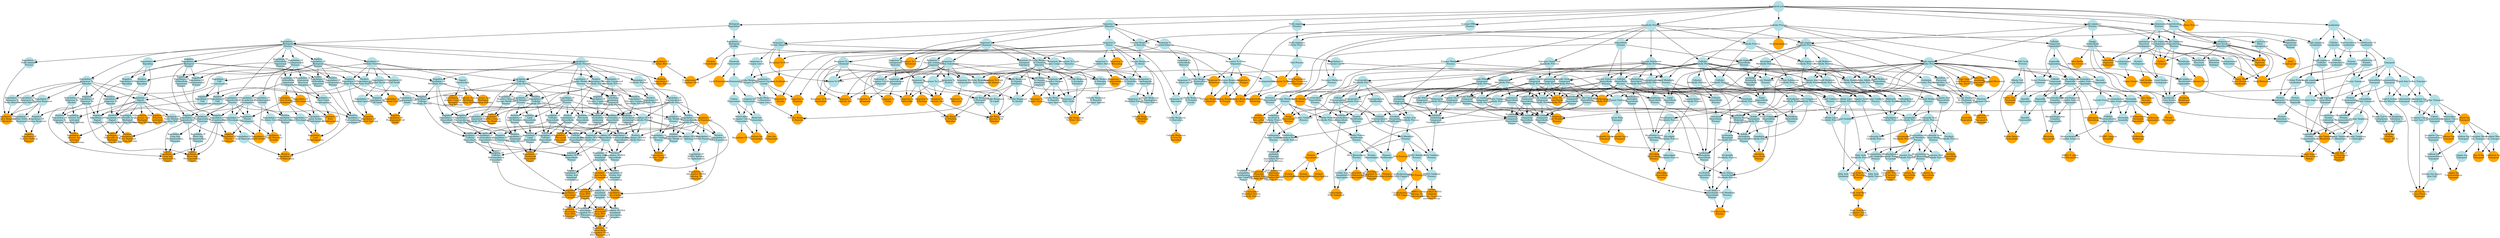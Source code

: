 digraph {
1 [style="filled", fixedsize="true", fontsize="10", shape="circle", width="0.75", fillcolor="powderblue", label="Biological_process", color="transparent"];
2 [style="filled", fixedsize="true", fontsize="10", shape="circle", width="0.75", fillcolor="powderblue", label="Biological
Regulation", color="transparent"];
3 [style="filled", fixedsize="true", fontsize="10", shape="circle", width="0.75", fillcolor="powderblue", label="Regulation Of
Biological
Process", color="transparent"];
4 [style="filled", fixedsize="true", fontsize="10", shape="circle", width="0.75", fillcolor="powderblue", label="Regulation Of
Metabolic Process", color="transparent"];
5 [style="filled", fixedsize="true", fontsize="10", shape="circle", width="0.75", fillcolor="powderblue", label="Regulation Of
Macromolecule
Metabolic Process", color="transparent"];
6 [style="filled", fixedsize="true", fontsize="10", shape="circle", width="0.75", fillcolor="orange", label="Regulation Of
Gene Expression", color="transparent"];
7 [style="filled", fixedsize="true", fontsize="10", shape="circle", width="0.75", fillcolor="powderblue", label="Regulation Of
Biosynthetic
Process", color="transparent"];
8 [style="filled", fixedsize="true", fontsize="10", shape="circle", width="0.75", fillcolor="powderblue", label="Regulation Of
Macromolecule
Biosynthetic
Process", color="transparent"];
9 [style="filled", fixedsize="true", fontsize="10", shape="circle", width="0.75", fillcolor="powderblue", label="Regulation Of
Cellular Process", color="transparent"];
10 [style="filled", fixedsize="true", fontsize="10", shape="circle", width="0.75", fillcolor="powderblue", label="Regulation Of
Cellular
Metabolic Process", color="transparent"];
11 [style="filled", fixedsize="true", fontsize="10", shape="circle", width="0.75", fillcolor="powderblue", label="Regulation Of
Cellular
Biosynthetic
Process", color="transparent"];
12 [style="filled", fixedsize="true", fontsize="10", shape="circle", width="0.75", fillcolor="powderblue", label="Regulation Of
Nitrogen Compound
Metabolic Process", color="transparent"];
13 [style="filled", fixedsize="true", fontsize="10", shape="circle", width="0.75", fillcolor="powderblue", label="Regulation Of
Primary Metabolic
Process", color="transparent"];
14 [style="filled", fixedsize="true", fontsize="10", shape="circle", width="0.75", fillcolor="powderblue", label="Regulation Of
Nucleobase
containing
Compound
Metabolic Process", color="transparent"];
15 [style="filled", fixedsize="true", fontsize="10", shape="circle", width="0.75", fillcolor="powderblue", label="Regulation Of RNA
Metabolic Process", color="transparent"];
16 [style="filled", fixedsize="true", fontsize="10", shape="circle", width="0.75", fillcolor="powderblue", label="Regulation Of RNA
Biosynthetic
Process", color="transparent"];
17 [style="filled", fixedsize="true", fontsize="10", shape="circle", width="0.75", fillcolor="powderblue", label="Regulation Of
Nucleic Acid
templated
Transcription", color="transparent"];
18 [style="filled", fixedsize="true", fontsize="10", shape="circle", width="0.75", fillcolor="powderblue", label="Regulation Of
Cellular
Macromolecule
Biosynthetic
Process", color="transparent"];
19 [style="filled", fixedsize="true", fontsize="10", shape="circle", width="0.75", fillcolor="orange", label="Regulation Of
Transcription,
DNA templated", color="transparent"];
20 [style="filled", fixedsize="true", fontsize="10", shape="circle", width="0.75", fillcolor="powderblue", label="Response To
Stimulus", color="transparent"];
21 [style="filled", fixedsize="true", fontsize="10", shape="circle", width="0.75", fillcolor="powderblue", label="Response To
Endogenous
Stimulus", color="transparent"];
22 [style="filled", fixedsize="true", fontsize="10", shape="circle", width="0.75", fillcolor="powderblue", label="Response To
Chemical", color="transparent"];
23 [style="filled", fixedsize="true", fontsize="10", shape="circle", width="0.75", fillcolor="powderblue", label="Response To
Organic Substance", color="transparent"];
24 [style="filled", fixedsize="true", fontsize="10", shape="circle", width="0.75", fillcolor="powderblue", label="Response To
Nitrogen Compound", color="transparent"];
25 [style="filled", fixedsize="true", fontsize="10", shape="circle", width="0.75", fillcolor="powderblue", label="Response To
Organonitrogen
Compound", color="transparent"];
26 [style="filled", fixedsize="true", fontsize="10", shape="circle", width="0.75", fillcolor="powderblue", label="Response To
Oxygen containing
Compound", color="transparent"];
27 [style="filled", fixedsize="true", fontsize="10", shape="circle", width="0.75", fillcolor="orange", label="Response To
Chitin", color="transparent"];
28 [style="filled", fixedsize="true", fontsize="10", shape="circle", width="0.75", fillcolor="powderblue", label="Positive
Regulation Of
Biological
Process", color="transparent"];
29 [style="filled", fixedsize="true", fontsize="10", shape="circle", width="0.75", fillcolor="powderblue", label="Positive
Regulation Of
Metabolic Process", color="transparent"];
30 [style="filled", fixedsize="true", fontsize="10", shape="circle", width="0.75", fillcolor="powderblue", label="Positive
Regulation Of
Macromolecule
Metabolic Process", color="transparent"];
31 [style="filled", fixedsize="true", fontsize="10", shape="circle", width="0.75", fillcolor="powderblue", label="Positive
Regulation Of
Gene Expression", color="transparent"];
32 [style="filled", fixedsize="true", fontsize="10", shape="circle", width="0.75", fillcolor="powderblue", label="Positive
Regulation Of
Biosynthetic
Process", color="transparent"];
33 [style="filled", fixedsize="true", fontsize="10", shape="circle", width="0.75", fillcolor="powderblue", label="Positive
Regulation Of
Macromolecule
Biosynthetic
Process", color="transparent"];
34 [style="filled", fixedsize="true", fontsize="10", shape="circle", width="0.75", fillcolor="powderblue", label="Positive
Regulation Of
Cellular Process", color="transparent"];
35 [style="filled", fixedsize="true", fontsize="10", shape="circle", width="0.75", fillcolor="powderblue", label="Positive
Regulation Of
Cellular
Metabolic Process", color="transparent"];
36 [style="filled", fixedsize="true", fontsize="10", shape="circle", width="0.75", fillcolor="powderblue", label="Positive
Regulation Of
Cellular
Biosynthetic
Process", color="transparent"];
37 [style="filled", fixedsize="true", fontsize="10", shape="circle", width="0.75", fillcolor="powderblue", label="Positive
Regulation Of
Nitrogen Compound
Metabolic Process", color="transparent"];
38 [style="filled", fixedsize="true", fontsize="10", shape="circle", width="0.75", fillcolor="powderblue", label="Positive
Regulation Of
Nucleobase
containing
Compound
Metabolic Process", color="transparent"];
39 [style="filled", fixedsize="true", fontsize="10", shape="circle", width="0.75", fillcolor="powderblue", label="Positive
Regulation Of RNA
Metabolic Process", color="transparent"];
40 [style="filled", fixedsize="true", fontsize="10", shape="circle", width="0.75", fillcolor="powderblue", label="Positive
Regulation Of RNA
Biosynthetic
Process", color="transparent"];
41 [style="filled", fixedsize="true", fontsize="10", shape="circle", width="0.75", fillcolor="powderblue", label="Positive
Regulation Of
Nucleic Acid
templated
Transcription", color="transparent"];
42 [style="filled", fixedsize="true", fontsize="10", shape="circle", width="0.75", fillcolor="orange", label="Positive
Regulation Of
Transcription,
DNA templated", color="transparent"];
43 [style="filled", fixedsize="true", fontsize="10", shape="circle", width="0.75", fillcolor="powderblue", label="Metabolic Process", color="transparent"];
44 [style="filled", fixedsize="true", fontsize="10", shape="circle", width="0.75", fillcolor="powderblue", label="Organic Substance
Metabolic Process", color="transparent"];
45 [style="filled", fixedsize="true", fontsize="10", shape="circle", width="0.75", fillcolor="powderblue", label="Macromolecule
Metabolic Process", color="transparent"];
46 [style="filled", fixedsize="true", fontsize="10", shape="circle", width="0.75", fillcolor="powderblue", label="Primary Metabolic
Process", color="transparent"];
47 [style="filled", fixedsize="true", fontsize="10", shape="circle", width="0.75", fillcolor="powderblue", label="Protein Metabolic
Process", color="transparent"];
48 [style="filled", fixedsize="true", fontsize="10", shape="circle", width="0.75", fillcolor="powderblue", label="Macromolecule
Modification", color="transparent"];
49 [style="filled", fixedsize="true", fontsize="10", shape="circle", width="0.75", fillcolor="powderblue", label="Protein
Modification
Process", color="transparent"];
50 [style="filled", fixedsize="true", fontsize="10", shape="circle", width="0.75", fillcolor="powderblue", label="Cellular Process", color="transparent"];
51 [style="filled", fixedsize="true", fontsize="10", shape="circle", width="0.75", fillcolor="powderblue", label="Cellular
Metabolic Process", color="transparent"];
52 [style="filled", fixedsize="true", fontsize="10", shape="circle", width="0.75", fillcolor="powderblue", label="Cellular
Macromolecule
Metabolic Process", color="transparent"];
53 [style="filled", fixedsize="true", fontsize="10", shape="circle", width="0.75", fillcolor="powderblue", label="Cellular Protein
Metabolic Process", color="transparent"];
54 [style="filled", fixedsize="true", fontsize="10", shape="circle", width="0.75", fillcolor="powderblue", label="Cellular Protein
Modification
Process", color="transparent"];
55 [style="filled", fixedsize="true", fontsize="10", shape="circle", width="0.75", fillcolor="orange", label="Protein
Ubiquitination", color="transparent"];
56 [style="filled", fixedsize="true", fontsize="10", shape="circle", width="0.75", fillcolor="powderblue", label="Regulation Of
Biological
Quality", color="transparent"];
57 [style="filled", fixedsize="true", fontsize="10", shape="circle", width="0.75", fillcolor="powderblue", label="Chemical
Homeostasis", color="transparent"];
58 [style="filled", fixedsize="true", fontsize="10", shape="circle", width="0.75", fillcolor="powderblue", label="Ion Homeostasis", color="transparent"];
59 [style="filled", fixedsize="true", fontsize="10", shape="circle", width="0.75", fillcolor="powderblue", label="Cation
Homeostasis", color="transparent"];
60 [style="filled", fixedsize="true", fontsize="10", shape="circle", width="0.75", fillcolor="powderblue", label="Inorganic Ion
Homeostasis", color="transparent"];
61 [style="filled", fixedsize="true", fontsize="10", shape="circle", width="0.75", fillcolor="powderblue", label="Metal Ion
Homeostasis", color="transparent"];
62 [style="filled", fixedsize="true", fontsize="10", shape="circle", width="0.75", fillcolor="orange", label="Iron Ion
Homeostasis", color="transparent"];
63 [style="filled", fixedsize="true", fontsize="10", shape="circle", width="0.75", fillcolor="powderblue", label="Single organism
Process", color="transparent"];
64 [style="filled", fixedsize="true", fontsize="10", shape="circle", width="0.75", fillcolor="powderblue", label="Single
multicellular
Organism Process", color="transparent"];
65 [style="filled", fixedsize="true", fontsize="10", shape="circle", width="0.75", fillcolor="powderblue", label="Reproductive
Process", color="transparent"];
66 [style="filled", fixedsize="true", fontsize="10", shape="circle", width="0.75", fillcolor="powderblue", label="Single Organism
Reproductive
Process", color="transparent"];
67 [style="filled", fixedsize="true", fontsize="10", shape="circle", width="0.75", fillcolor="powderblue", label="Developmental
Process", color="transparent"];
68 [style="filled", fixedsize="true", fontsize="10", shape="circle", width="0.75", fillcolor="powderblue", label="Single organism
Developmental
Process", color="transparent"];
69 [style="filled", fixedsize="true", fontsize="10", shape="circle", width="0.75", fillcolor="powderblue", label="Anatomical
Structure
Development", color="transparent"];
70 [style="filled", fixedsize="true", fontsize="10", shape="circle", width="0.75", fillcolor="powderblue", label="System
Development", color="transparent"];
71 [style="filled", fixedsize="true", fontsize="10", shape="circle", width="0.75", fillcolor="powderblue", label="Shoot System
Development", color="transparent"];
72 [style="filled", fixedsize="true", fontsize="10", shape="circle", width="0.75", fillcolor="powderblue", label="Developmental
Process Involved
In Reproduction", color="transparent"];
73 [style="filled", fixedsize="true", fontsize="10", shape="circle", width="0.75", fillcolor="powderblue", label="Reproductive
Structure
Development", color="transparent"];
74 [style="filled", fixedsize="true", fontsize="10", shape="circle", width="0.75", fillcolor="powderblue", label="Reproductive
Shoot System
Development", color="transparent"];
75 [style="filled", fixedsize="true", fontsize="10", shape="circle", width="0.75", fillcolor="orange", label="Flower
Development", color="transparent"];
76 [style="filled", fixedsize="true", fontsize="10", shape="circle", width="0.75", fillcolor="powderblue", label="Single organism
Cellular Process", color="transparent"];
77 [style="filled", fixedsize="true", fontsize="10", shape="circle", width="0.75", fillcolor="powderblue", label="Response To
External Stimulus", color="transparent"];
78 [style="filled", fixedsize="true", fontsize="10", shape="circle", width="0.75", fillcolor="powderblue", label="Response To
Extracellular
Stimulus", color="transparent"];
79 [style="filled", fixedsize="true", fontsize="10", shape="circle", width="0.75", fillcolor="powderblue", label="Response To
Nutrient Levels", color="transparent"];
80 [style="filled", fixedsize="true", fontsize="10", shape="circle", width="0.75", fillcolor="powderblue", label="Cellular Response
To Stimulus", color="transparent"];
81 [style="filled", fixedsize="true", fontsize="10", shape="circle", width="0.75", fillcolor="powderblue", label="Cellular Response
To Extracellular
Stimulus", color="transparent"];
82 [style="filled", fixedsize="true", fontsize="10", shape="circle", width="0.75", fillcolor="powderblue", label="Cellular Response
To Nutrient
Levels", color="transparent"];
83 [style="filled", fixedsize="true", fontsize="10", shape="circle", width="0.75", fillcolor="powderblue", label="Response To
Stress", color="transparent"];
84 [style="filled", fixedsize="true", fontsize="10", shape="circle", width="0.75", fillcolor="powderblue", label="Cellular Response
To Stress", color="transparent"];
85 [style="filled", fixedsize="true", fontsize="10", shape="circle", width="0.75", fillcolor="powderblue", label="Response To
Starvation", color="transparent"];
86 [style="filled", fixedsize="true", fontsize="10", shape="circle", width="0.75", fillcolor="powderblue", label="Cellular Response
To Starvation", color="transparent"];
87 [style="filled", fixedsize="true", fontsize="10", shape="circle", width="0.75", fillcolor="orange", label="Cellular Response
To Iron Ion
Starvation", color="transparent"];
88 [style="filled", fixedsize="true", fontsize="10", shape="circle", width="0.75", fillcolor="orange", label="Response To Toxic
Substance", color="transparent"];
89 [style="filled", fixedsize="true", fontsize="10", shape="circle", width="0.75", fillcolor="powderblue", label="Single organism
Metabolic Process", color="transparent"];
90 [style="filled", fixedsize="true", fontsize="10", shape="circle", width="0.75", fillcolor="powderblue", label="Small Molecule
Metabolic Process", color="transparent"];
91 [style="filled", fixedsize="true", fontsize="10", shape="circle", width="0.75", fillcolor="powderblue", label="Organic Acid
Metabolic Process", color="transparent"];
92 [style="filled", fixedsize="true", fontsize="10", shape="circle", width="0.75", fillcolor="powderblue", label="Oxoacid Metabolic
Process", color="transparent"];
93 [style="filled", fixedsize="true", fontsize="10", shape="circle", width="0.75", fillcolor="powderblue", label="Carboxylic Acid
Metabolic Process", color="transparent"];
94 [style="filled", fixedsize="true", fontsize="10", shape="circle", width="0.75", fillcolor="powderblue", label="Monocarboxylic
Acid Metabolic
Process", color="transparent"];
95 [style="filled", fixedsize="true", fontsize="10", shape="circle", width="0.75", fillcolor="powderblue", label="Lipid Metabolic
Process", color="transparent"];
96 [style="filled", fixedsize="true", fontsize="10", shape="circle", width="0.75", fillcolor="powderblue", label="Cellular Lipid
Metabolic Process", color="transparent"];
97 [style="filled", fixedsize="true", fontsize="10", shape="circle", width="0.75", fillcolor="powderblue", label="Fatty Acid
Metabolic Process", color="transparent"];
98 [style="filled", fixedsize="true", fontsize="10", shape="circle", width="0.75", fillcolor="powderblue", label="Catabolic Process", color="transparent"];
99 [style="filled", fixedsize="true", fontsize="10", shape="circle", width="0.75", fillcolor="powderblue", label="Single organism
Catabolic Process", color="transparent"];
100 [style="filled", fixedsize="true", fontsize="10", shape="circle", width="0.75", fillcolor="powderblue", label="Organic Substance
Catabolic Process", color="transparent"];
101 [style="filled", fixedsize="true", fontsize="10", shape="circle", width="0.75", fillcolor="powderblue", label="Lipid Catabolic
Process", color="transparent"];
102 [style="filled", fixedsize="true", fontsize="10", shape="circle", width="0.75", fillcolor="powderblue", label="Cellular
Catabolic Process", color="transparent"];
103 [style="filled", fixedsize="true", fontsize="10", shape="circle", width="0.75", fillcolor="powderblue", label="Cellular Lipid
Catabolic Process", color="transparent"];
104 [style="filled", fixedsize="true", fontsize="10", shape="circle", width="0.75", fillcolor="powderblue", label="Small Molecule
Catabolic Process", color="transparent"];
105 [style="filled", fixedsize="true", fontsize="10", shape="circle", width="0.75", fillcolor="powderblue", label="Organic Acid
Catabolic Process", color="transparent"];
106 [style="filled", fixedsize="true", fontsize="10", shape="circle", width="0.75", fillcolor="powderblue", label="Carboxylic Acid
Catabolic Process", color="transparent"];
107 [style="filled", fixedsize="true", fontsize="10", shape="circle", width="0.75", fillcolor="powderblue", label="Monocarboxylic
Acid Catabolic
Process", color="transparent"];
108 [style="filled", fixedsize="true", fontsize="10", shape="circle", width="0.75", fillcolor="powderblue", label="Fatty Acid
Catabolic Process", color="transparent"];
109 [style="filled", fixedsize="true", fontsize="10", shape="circle", width="0.75", fillcolor="powderblue", label="Oxidation
reduction Process", color="transparent"];
110 [style="filled", fixedsize="true", fontsize="10", shape="circle", width="0.75", fillcolor="powderblue", label="Lipid Oxidation", color="transparent"];
111 [style="filled", fixedsize="true", fontsize="10", shape="circle", width="0.75", fillcolor="powderblue", label="Fatty Acid
Oxidation", color="transparent"];
112 [style="filled", fixedsize="true", fontsize="10", shape="circle", width="0.75", fillcolor="orange", label="Fatty Acid Beta
oxidation", color="transparent"];
113 [style="filled", fixedsize="true", fontsize="10", shape="circle", width="0.75", fillcolor="powderblue", label="Response To
Abiotic Stimulus", color="transparent"];
114 [style="filled", fixedsize="true", fontsize="10", shape="circle", width="0.75", fillcolor="powderblue", label="Response To
Oxygen Levels", color="transparent"];
115 [style="filled", fixedsize="true", fontsize="10", shape="circle", width="0.75", fillcolor="powderblue", label="Response To
Decreased Oxygen
Levels", color="transparent"];
116 [style="filled", fixedsize="true", fontsize="10", shape="circle", width="0.75", fillcolor="orange", label="Response To
Hypoxia", color="transparent"];
117 [style="filled", fixedsize="true", fontsize="10", shape="circle", width="0.75", fillcolor="powderblue", label="Macromolecule
Catabolic Process", color="transparent"];
118 [style="filled", fixedsize="true", fontsize="10", shape="circle", width="0.75", fillcolor="powderblue", label="Cellular
Macromolecule
Catabolic Process", color="transparent"];
119 [style="filled", fixedsize="true", fontsize="10", shape="circle", width="0.75", fillcolor="powderblue", label="Proteolysis
Involved In
Cellular Protein
Catabolic Process", color="transparent"];
120 [style="filled", fixedsize="true", fontsize="10", shape="circle", width="0.75", fillcolor="powderblue", label="Modification
dependent Protein
Catabolic Process", color="transparent"];
121 [style="filled", fixedsize="true", fontsize="10", shape="circle", width="0.75", fillcolor="powderblue", label="Regulation Of
Stomatal Movement", color="transparent"];
122 [style="filled", fixedsize="true", fontsize="10", shape="circle", width="0.75", fillcolor="orange", label="Regulation Of
Stomatal Closure", color="transparent"];
123 [style="filled", fixedsize="true", fontsize="10", shape="circle", width="0.75", fillcolor="powderblue", label="Cellular Aromatic
Compound
Metabolic Process", color="transparent"];
124 [style="filled", fixedsize="true", fontsize="10", shape="circle", width="0.75", fillcolor="powderblue", label="Nitrogen Compound
Metabolic Process", color="transparent"];
125 [style="filled", fixedsize="true", fontsize="10", shape="circle", width="0.75", fillcolor="powderblue", label="Cellular Nitrogen
Compound
Metabolic Process", color="transparent"];
126 [style="filled", fixedsize="true", fontsize="10", shape="circle", width="0.75", fillcolor="powderblue", label="Heterocycle
Metabolic Process", color="transparent"];
127 [style="filled", fixedsize="true", fontsize="10", shape="circle", width="0.75", fillcolor="powderblue", label="Organic Cyclic
Compound
Metabolic Process", color="transparent"];
128 [style="filled", fixedsize="true", fontsize="10", shape="circle", width="0.75", fillcolor="powderblue", label="Nucleobase
containing
Compound
Metabolic Process", color="transparent"];
129 [style="filled", fixedsize="true", fontsize="10", shape="circle", width="0.75", fillcolor="powderblue", label="Nucleic Acid
Metabolic Process", color="transparent"];
130 [style="filled", fixedsize="true", fontsize="10", shape="circle", width="0.75", fillcolor="powderblue", label="RNA Metabolic
Process", color="transparent"];
131 [style="filled", fixedsize="true", fontsize="10", shape="circle", width="0.75", fillcolor="orange", label="RNA Processing", color="transparent"];
132 [style="filled", fixedsize="true", fontsize="10", shape="circle", width="0.75", fillcolor="powderblue", label="MRNA Metabolic
Process", color="transparent"];
133 [style="filled", fixedsize="true", fontsize="10", shape="circle", width="0.75", fillcolor="orange", label="MRNA Processing", color="transparent"];
134 [style="filled", fixedsize="true", fontsize="10", shape="circle", width="0.75", fillcolor="powderblue", label="7 methylguanosine
RNA Capping", color="transparent"];
135 [style="filled", fixedsize="true", fontsize="10", shape="circle", width="0.75", fillcolor="orange", label="7 methylguanosine
MRNA Capping", color="transparent"];
136 [style="filled", fixedsize="true", fontsize="10", shape="circle", width="0.75", fillcolor="powderblue", label="Multi organism
Process", color="transparent"];
137 [style="filled", fixedsize="true", fontsize="10", shape="circle", width="0.75", fillcolor="powderblue", label="Response To Other
Organism", color="transparent"];
138 [style="filled", fixedsize="true", fontsize="10", shape="circle", width="0.75", fillcolor="orange", label="Response To
Fungus", color="transparent"];
139 [style="filled", fixedsize="true", fontsize="10", shape="circle", width="0.75", fillcolor="powderblue", label="Protein Catabolic
Process", color="transparent"];
140 [style="filled", fixedsize="true", fontsize="10", shape="circle", width="0.75", fillcolor="powderblue", label="Proteasomal
Protein Catabolic
Process", color="transparent"];
141 [style="filled", fixedsize="true", fontsize="10", shape="circle", width="0.75", fillcolor="powderblue", label="Proteasome
mediated
Ubiquitin
dependent Protein
Catabolic Process", color="transparent"];
142 [style="filled", fixedsize="true", fontsize="10", shape="circle", width="0.75", fillcolor="orange", label="SCF dependent
Proteasomal
Ubiquitin
dependent Protein
Catabolic Process", color="transparent"];
143 [style="filled", fixedsize="true", fontsize="10", shape="circle", width="0.75", fillcolor="orange", label="Response To Heat", color="transparent"];
144 [style="filled", fixedsize="true", fontsize="10", shape="circle", width="0.75", fillcolor="orange", label="Heat Acclimation", color="transparent"];
145 [style="filled", fixedsize="true", fontsize="10", shape="circle", width="0.75", fillcolor="powderblue", label="Response To
Hormone", color="transparent"];
146 [style="filled", fixedsize="true", fontsize="10", shape="circle", width="0.75", fillcolor="orange", label="Response To
Ethylene", color="transparent"];
147 [style="filled", fixedsize="true", fontsize="10", shape="circle", width="0.75", fillcolor="powderblue", label="Cellular
Component
Organization", color="transparent"];
148 [style="filled", fixedsize="true", fontsize="10", shape="circle", width="0.75", fillcolor="powderblue", label="Macromolecular
Complex Subunit
Organization", color="transparent"];
149 [style="filled", fixedsize="true", fontsize="10", shape="circle", width="0.75", fillcolor="powderblue", label="Chromatin
Organization", color="transparent"];
150 [style="filled", fixedsize="true", fontsize="10", shape="circle", width="0.75", fillcolor="powderblue", label="Response To
Topologically
Incorrect Protein", color="transparent"];
151 [style="filled", fixedsize="true", fontsize="10", shape="circle", width="0.75", fillcolor="powderblue", label="Cellular Response
To Chemical
Stimulus", color="transparent"];
152 [style="filled", fixedsize="true", fontsize="10", shape="circle", width="0.75", fillcolor="powderblue", label="Cellular Response
To Organic
Substance", color="transparent"];
153 [style="filled", fixedsize="true", fontsize="10", shape="circle", width="0.75", fillcolor="powderblue", label="Cellular Response
To Topologically
Incorrect Protein", color="transparent"];
154 [style="filled", fixedsize="true", fontsize="10", shape="circle", width="0.75", fillcolor="powderblue", label="Response To
Misfolded Protein", color="transparent"];
155 [style="filled", fixedsize="true", fontsize="10", shape="circle", width="0.75", fillcolor="orange", label="Cellular Response
To Misfolded
Protein", color="transparent"];
156 [style="filled", fixedsize="true", fontsize="10", shape="circle", width="0.75", fillcolor="powderblue", label="Regulation Of
Developmental
Process", color="transparent"];
157 [style="filled", fixedsize="true", fontsize="10", shape="circle", width="0.75", fillcolor="powderblue", label="Regulation Of
Multicellular
Organismal
Process", color="transparent"];
158 [style="filled", fixedsize="true", fontsize="10", shape="circle", width="0.75", fillcolor="powderblue", label="Regulation Of
Multicellular
Organismal
Development", color="transparent"];
159 [style="filled", fixedsize="true", fontsize="10", shape="circle", width="0.75", fillcolor="powderblue", label="Regulation Of
Post embryonic
Development", color="transparent"];
160 [style="filled", fixedsize="true", fontsize="10", shape="circle", width="0.75", fillcolor="orange", label="Regulation Of
Shoot System
Development", color="transparent"];
161 [style="filled", fixedsize="true", fontsize="10", shape="circle", width="0.75", fillcolor="powderblue", label="Regulation Of
Reproductive
Process", color="transparent"];
162 [style="filled", fixedsize="true", fontsize="10", shape="circle", width="0.75", fillcolor="powderblue", label="Regulation Of
Flower
Development", color="transparent"];
163 [style="filled", fixedsize="true", fontsize="10", shape="circle", width="0.75", fillcolor="powderblue", label="Negative
Regulation Of
Biological
Process", color="transparent"];
164 [style="filled", fixedsize="true", fontsize="10", shape="circle", width="0.75", fillcolor="powderblue", label="Negative
Regulation Of
Developmental
Process", color="transparent"];
165 [style="filled", fixedsize="true", fontsize="10", shape="circle", width="0.75", fillcolor="powderblue", label="Negative
Regulation Of
Multicellular
Organismal
Process", color="transparent"];
166 [style="filled", fixedsize="true", fontsize="10", shape="circle", width="0.75", fillcolor="powderblue", label="Negative
Regulation Of
Post embryonic
Development", color="transparent"];
167 [style="filled", fixedsize="true", fontsize="10", shape="circle", width="0.75", fillcolor="powderblue", label="Negative
Regulation Of
Reproductive
Process", color="transparent"];
168 [style="filled", fixedsize="true", fontsize="10", shape="circle", width="0.75", fillcolor="orange", label="Negative
Regulation Of
Flower
Development", color="transparent"];
169 [style="filled", fixedsize="true", fontsize="10", shape="circle", width="0.75", fillcolor="powderblue", label="Regulation Of
Hormone Levels", color="transparent"];
170 [style="filled", fixedsize="true", fontsize="10", shape="circle", width="0.75", fillcolor="powderblue", label="Localization", color="transparent"];
171 [style="filled", fixedsize="true", fontsize="10", shape="circle", width="0.75", fillcolor="powderblue", label="Establishment Of
Localization", color="transparent"];
172 [style="filled", fixedsize="true", fontsize="10", shape="circle", width="0.75", fillcolor="powderblue", label="Transport", color="transparent"];
173 [style="filled", fixedsize="true", fontsize="10", shape="circle", width="0.75", fillcolor="powderblue", label="Single organism
Localization", color="transparent"];
174 [style="filled", fixedsize="true", fontsize="10", shape="circle", width="0.75", fillcolor="powderblue", label="Single organism
Transport", color="transparent"];
175 [style="filled", fixedsize="true", fontsize="10", shape="circle", width="0.75", fillcolor="powderblue", label="Hormone Transport", color="transparent"];
176 [style="filled", fixedsize="true", fontsize="10", shape="circle", width="0.75", fillcolor="powderblue", label="Auxin Polar
Transport", color="transparent"];
177 [style="filled", fixedsize="true", fontsize="10", shape="circle", width="0.75", fillcolor="orange", label="Basipetal Auxin
Transport", color="transparent"];
178 [style="filled", fixedsize="true", fontsize="10", shape="circle", width="0.75", fillcolor="powderblue", label="Regulation Of
Cell
Communication", color="transparent"];
179 [style="filled", fixedsize="true", fontsize="10", shape="circle", width="0.75", fillcolor="powderblue", label="Regulation Of
Signaling", color="transparent"];
180 [style="filled", fixedsize="true", fontsize="10", shape="circle", width="0.75", fillcolor="powderblue", label="Regulation Of
Response To
Stimulus", color="transparent"];
181 [style="filled", fixedsize="true", fontsize="10", shape="circle", width="0.75", fillcolor="powderblue", label="Regulation Of
Signal
Transduction", color="transparent"];
182 [style="filled", fixedsize="true", fontsize="10", shape="circle", width="0.75", fillcolor="orange", label="Regulation Of
Jasmonic Acid
Mediated
Signaling Pathway", color="transparent"];
183 [style="filled", fixedsize="true", fontsize="10", shape="circle", width="0.75", fillcolor="powderblue", label="Regulation Of
Response To
Biotic Stimulus", color="transparent"];
184 [style="filled", fixedsize="true", fontsize="10", shape="circle", width="0.75", fillcolor="powderblue", label="Regulation Of
Defense Response", color="transparent"];
185 [style="filled", fixedsize="true", fontsize="10", shape="circle", width="0.75", fillcolor="powderblue", label="Regulation Of
Response To
External Stimulus", color="transparent"];
186 [style="filled", fixedsize="true", fontsize="10", shape="circle", width="0.75", fillcolor="powderblue", label="Regulation Of
Multi organism
Process", color="transparent"];
187 [style="filled", fixedsize="true", fontsize="10", shape="circle", width="0.75", fillcolor="orange", label="Regulation Of
Defense Response
To Bacterium", color="transparent"];
188 [style="filled", fixedsize="true", fontsize="10", shape="circle", width="0.75", fillcolor="powderblue", label="Hormone Metabolic
Process", color="transparent"];
189 [style="filled", fixedsize="true", fontsize="10", shape="circle", width="0.75", fillcolor="orange", label="Auxin Metabolic
Process", color="transparent"];
190 [style="filled", fixedsize="true", fontsize="10", shape="circle", width="0.75", fillcolor="powderblue", label="Biosynthetic
Process", color="transparent"];
191 [style="filled", fixedsize="true", fontsize="10", shape="circle", width="0.75", fillcolor="powderblue", label="Hormone
Biosynthetic
Process", color="transparent"];
192 [style="filled", fixedsize="true", fontsize="10", shape="circle", width="0.75", fillcolor="powderblue", label="Cellular
Biosynthetic
Process", color="transparent"];
193 [style="filled", fixedsize="true", fontsize="10", shape="circle", width="0.75", fillcolor="orange", label="Auxin
Biosynthetic
Process", color="transparent"];
194 [style="filled", fixedsize="true", fontsize="10", shape="circle", width="0.75", fillcolor="powderblue", label="Response To Acid
Chemical", color="transparent"];
195 [style="filled", fixedsize="true", fontsize="10", shape="circle", width="0.75", fillcolor="powderblue", label="Response To
Inorganic
Substance", color="transparent"];
196 [style="filled", fixedsize="true", fontsize="10", shape="circle", width="0.75", fillcolor="powderblue", label="Response To Water", color="transparent"];
197 [style="filled", fixedsize="true", fontsize="10", shape="circle", width="0.75", fillcolor="orange", label="Response To Water
Deprivation", color="transparent"];
198 [style="filled", fixedsize="true", fontsize="10", shape="circle", width="0.75", fillcolor="powderblue", label="Response To Light
Stimulus", color="transparent"];
199 [style="filled", fixedsize="true", fontsize="10", shape="circle", width="0.75", fillcolor="powderblue", label="Photoperiodism", color="transparent"];
200 [style="filled", fixedsize="true", fontsize="10", shape="circle", width="0.75", fillcolor="orange", label="Photoperiodism,
Flowering", color="transparent"];
201 [style="filled", fixedsize="true", fontsize="10", shape="circle", width="0.75", fillcolor="orange", label="Regulation Of
Transcription
From RNA
Polymerase II
Promoter", color="transparent"];
202 [style="filled", fixedsize="true", fontsize="10", shape="circle", width="0.75", fillcolor="orange", label="Positive
Regulation Of
Transcription
From RNA
Polymerase II
Promoter", color="transparent"];
203 [style="filled", fixedsize="true", fontsize="10", shape="circle", width="0.75", fillcolor="powderblue", label="Negative
Regulation Of
Response To
Stimulus", color="transparent"];
204 [style="filled", fixedsize="true", fontsize="10", shape="circle", width="0.75", fillcolor="powderblue", label="Regulation Of
Photoperiodism,
Flowering", color="transparent"];
205 [style="filled", fixedsize="true", fontsize="10", shape="circle", width="0.75", fillcolor="powderblue", label="Regulation Of
Short day
Photoperiodism,
Flowering", color="transparent"];
206 [style="filled", fixedsize="true", fontsize="10", shape="circle", width="0.75", fillcolor="orange", label="Negative
Regulation Of
Short day
Photoperiodism,
Flowering", color="transparent"];
207 [style="filled", fixedsize="true", fontsize="10", shape="circle", width="0.75", fillcolor="powderblue", label="Regulation Of
Long day
Photoperiodism,
Flowering", color="transparent"];
208 [style="filled", fixedsize="true", fontsize="10", shape="circle", width="0.75", fillcolor="orange", label="Negative
Regulation Of
Long day
Photoperiodism,
Flowering", color="transparent"];
209 [style="filled", fixedsize="true", fontsize="10", shape="circle", width="0.75", fillcolor="powderblue", label="Ion Transport", color="transparent"];
210 [style="filled", fixedsize="true", fontsize="10", shape="circle", width="0.75", fillcolor="powderblue", label="Cation Transport", color="transparent"];
211 [style="filled", fixedsize="true", fontsize="10", shape="circle", width="0.75", fillcolor="orange", label="Metal Ion
Transport", color="transparent"];
212 [style="filled", fixedsize="true", fontsize="10", shape="circle", width="0.75", fillcolor="powderblue", label="Transition Metal
Ion Transport", color="transparent"];
213 [style="filled", fixedsize="true", fontsize="10", shape="circle", width="0.75", fillcolor="powderblue", label="Copper Ion
Transport", color="transparent"];
214 [style="filled", fixedsize="true", fontsize="10", shape="circle", width="0.75", fillcolor="powderblue", label="Transmembrane
Transport", color="transparent"];
215 [style="filled", fixedsize="true", fontsize="10", shape="circle", width="0.75", fillcolor="powderblue", label="Ion Transmembrane
Transport", color="transparent"];
216 [style="filled", fixedsize="true", fontsize="10", shape="circle", width="0.75", fillcolor="powderblue", label="Cation
Transmembrane
Transport", color="transparent"];
217 [style="filled", fixedsize="true", fontsize="10", shape="circle", width="0.75", fillcolor="powderblue", label="Inorganic Cation
Transmembrane
Transport", color="transparent"];
218 [style="filled", fixedsize="true", fontsize="10", shape="circle", width="0.75", fillcolor="orange", label="Copper Ion
Transmembrane
Transport", color="transparent"];
219 [style="filled", fixedsize="true", fontsize="10", shape="circle", width="0.75", fillcolor="powderblue", label="Organic Substance
Biosynthetic
Process", color="transparent"];
220 [style="filled", fixedsize="true", fontsize="10", shape="circle", width="0.75", fillcolor="powderblue", label="Macromolecule
Biosynthetic
Process", color="transparent"];
221 [style="filled", fixedsize="true", fontsize="10", shape="circle", width="0.75", fillcolor="powderblue", label="Heterocycle
Biosynthetic
Process", color="transparent"];
222 [style="filled", fixedsize="true", fontsize="10", shape="circle", width="0.75", fillcolor="powderblue", label="Aromatic Compound
Biosynthetic
Process", color="transparent"];
223 [style="filled", fixedsize="true", fontsize="10", shape="circle", width="0.75", fillcolor="powderblue", label="Cellular Nitrogen
Compound
Biosynthetic
Process", color="transparent"];
224 [style="filled", fixedsize="true", fontsize="10", shape="circle", width="0.75", fillcolor="powderblue", label="Organic Cyclic
Compound
Biosynthetic
Process", color="transparent"];
225 [style="filled", fixedsize="true", fontsize="10", shape="circle", width="0.75", fillcolor="powderblue", label="Nucleobase
containing
Compound
Biosynthetic
Process", color="transparent"];
226 [style="filled", fixedsize="true", fontsize="10", shape="circle", width="0.75", fillcolor="powderblue", label="RNA Biosynthetic
Process", color="transparent"];
227 [style="filled", fixedsize="true", fontsize="10", shape="circle", width="0.75", fillcolor="orange", label="Transcription
Elongation From
RNA Polymerase II
Promoter", color="transparent"];
228 [style="filled", fixedsize="true", fontsize="10", shape="circle", width="0.75", fillcolor="powderblue", label="Cellular Aldehyde
Metabolic Process", color="transparent"];
229 [style="filled", fixedsize="true", fontsize="10", shape="circle", width="0.75", fillcolor="powderblue", label="Cellular Ketone
Metabolic Process", color="transparent"];
230 [style="filled", fixedsize="true", fontsize="10", shape="circle", width="0.75", fillcolor="powderblue", label="Methylglyoxal
Metabolic Process", color="transparent"];
231 [style="filled", fixedsize="true", fontsize="10", shape="circle", width="0.75", fillcolor="powderblue", label="Ketone Catabolic
Process", color="transparent"];
232 [style="filled", fixedsize="true", fontsize="10", shape="circle", width="0.75", fillcolor="powderblue", label="Aldehyde
Catabolic Process", color="transparent"];
233 [style="filled", fixedsize="true", fontsize="10", shape="circle", width="0.75", fillcolor="powderblue", label="Methylglyoxal
Catabolic Process", color="transparent"];
234 [style="filled", fixedsize="true", fontsize="10", shape="circle", width="0.75", fillcolor="powderblue", label="Methylglyoxal
Catabolic Process
To Lactate", color="transparent"];
235 [style="filled", fixedsize="true", fontsize="10", shape="circle", width="0.75", fillcolor="orange", label="Methylglyoxal
Catabolic Process
To D lactate Via
S lactoyl
glutathione", color="transparent"];
236 [style="filled", fixedsize="true", fontsize="10", shape="circle", width="0.75", fillcolor="orange", label="Fatty Acid Beta
oxidation Using
Acyl CoA Oxidase", color="transparent"];
237 [style="filled", fixedsize="true", fontsize="10", shape="circle", width="0.75", fillcolor="powderblue", label="Signal
Transduction", color="transparent"];
238 [style="filled", fixedsize="true", fontsize="10", shape="circle", width="0.75", fillcolor="orange", label="Adenylate Cyclase
modulating G
protein Coupled
Receptor
Signaling Pathway", color="transparent"];
239 [style="filled", fixedsize="true", fontsize="10", shape="circle", width="0.75", fillcolor="orange", label="Long chain Fatty
Acid Metabolic
Process", color="transparent"];
240 [style="filled", fixedsize="true", fontsize="10", shape="circle", width="0.75", fillcolor="orange", label="MRNA Cis
Splicing, Via
Spliceosome", color="transparent"];
241 [style="filled", fixedsize="true", fontsize="10", shape="circle", width="0.75", fillcolor="powderblue", label="Developmental
Maturation", color="transparent"];
242 [style="filled", fixedsize="true", fontsize="10", shape="circle", width="0.75", fillcolor="powderblue", label="Multicellular
Organismal
Reproductive
Process", color="transparent"];
243 [style="filled", fixedsize="true", fontsize="10", shape="circle", width="0.75", fillcolor="orange", label="Seed Maturation", color="transparent"];
244 [style="filled", fixedsize="true", fontsize="10", shape="circle", width="0.75", fillcolor="orange", label="Protein
Destabilization", color="transparent"];
245 [style="filled", fixedsize="true", fontsize="10", shape="circle", width="0.75", fillcolor="powderblue", label="Macromolecule
Localization", color="transparent"];
246 [style="filled", fixedsize="true", fontsize="10", shape="circle", width="0.75", fillcolor="powderblue", label="Protein
Localization", color="transparent"];
247 [style="filled", fixedsize="true", fontsize="10", shape="circle", width="0.75", fillcolor="powderblue", label="Cellular
Localization", color="transparent"];
248 [style="filled", fixedsize="true", fontsize="10", shape="circle", width="0.75", fillcolor="powderblue", label="Cellular
Macromolecule
Localization", color="transparent"];
249 [style="filled", fixedsize="true", fontsize="10", shape="circle", width="0.75", fillcolor="powderblue", label="Cellular Protein
Localization", color="transparent"];
250 [style="filled", fixedsize="true", fontsize="10", shape="circle", width="0.75", fillcolor="powderblue", label="Protein
Localization To
Organelle", color="transparent"];
251 [style="filled", fixedsize="true", fontsize="10", shape="circle", width="0.75", fillcolor="orange", label="Lipid Homeostasis", color="transparent"];
252 [style="filled", fixedsize="true", fontsize="10", shape="circle", width="0.75", fillcolor="powderblue", label="Regulation Of DNA
templated
Transcription,
Elongation", color="transparent"];
253 [style="filled", fixedsize="true", fontsize="10", shape="circle", width="0.75", fillcolor="powderblue", label="Positive
Regulation Of DNA
templated
Transcription,
Elongation", color="transparent"];
254 [style="filled", fixedsize="true", fontsize="10", shape="circle", width="0.75", fillcolor="powderblue", label="Regulation Of
Transcription
Elongation From
RNA Polymerase II
Promoter", color="transparent"];
255 [style="filled", fixedsize="true", fontsize="10", shape="circle", width="0.75", fillcolor="orange", label="Positive
Regulation Of
Transcription
Elongation From
RNA Polymerase II
Promoter", color="transparent"];
256 [style="filled", fixedsize="true", fontsize="10", shape="circle", width="0.75", fillcolor="powderblue", label="Regulation Of
Cellular Defense
Response", color="transparent"];
257 [style="filled", fixedsize="true", fontsize="10", shape="circle", width="0.75", fillcolor="powderblue", label="Negative
Regulation Of
Defense Response", color="transparent"];
258 [style="filled", fixedsize="true", fontsize="10", shape="circle", width="0.75", fillcolor="orange", label="Negative
Regulation Of
Cellular Defense
Response", color="transparent"];
259 [style="filled", fixedsize="true", fontsize="10", shape="circle", width="0.75", fillcolor="orange", label="Response To L
glutamate", color="transparent"];
260 [style="filled", fixedsize="true", fontsize="10", shape="circle", width="0.75", fillcolor="powderblue", label="Negative
Regulation Of
Metabolic Process", color="transparent"];
261 [style="filled", fixedsize="true", fontsize="10", shape="circle", width="0.75", fillcolor="powderblue", label="Negative
Regulation Of
Macromolecule
Metabolic Process", color="transparent"];
262 [style="filled", fixedsize="true", fontsize="10", shape="circle", width="0.75", fillcolor="powderblue", label="Negative
Regulation Of
Gene Expression", color="transparent"];
263 [style="filled", fixedsize="true", fontsize="10", shape="circle", width="0.75", fillcolor="powderblue", label="Negative
Regulation Of
Biosynthetic
Process", color="transparent"];
264 [style="filled", fixedsize="true", fontsize="10", shape="circle", width="0.75", fillcolor="powderblue", label="Negative
Regulation Of
Macromolecule
Biosynthetic
Process", color="transparent"];
265 [style="filled", fixedsize="true", fontsize="10", shape="circle", width="0.75", fillcolor="powderblue", label="Negative
Regulation Of
Cellular Process", color="transparent"];
266 [style="filled", fixedsize="true", fontsize="10", shape="circle", width="0.75", fillcolor="powderblue", label="Negative
Regulation Of
Cellular
Metabolic Process", color="transparent"];
267 [style="filled", fixedsize="true", fontsize="10", shape="circle", width="0.75", fillcolor="powderblue", label="Negative
Regulation Of
Cellular
Biosynthetic
Process", color="transparent"];
268 [style="filled", fixedsize="true", fontsize="10", shape="circle", width="0.75", fillcolor="powderblue", label="Negative
Regulation Of
Nitrogen Compound
Metabolic Process", color="transparent"];
269 [style="filled", fixedsize="true", fontsize="10", shape="circle", width="0.75", fillcolor="powderblue", label="Negative
Regulation Of
Nucleobase
containing
Compound
Metabolic Process", color="transparent"];
270 [style="filled", fixedsize="true", fontsize="10", shape="circle", width="0.75", fillcolor="powderblue", label="Negative
Regulation Of RNA
Metabolic Process", color="transparent"];
271 [style="filled", fixedsize="true", fontsize="10", shape="circle", width="0.75", fillcolor="powderblue", label="Negative
Regulation Of RNA
Biosynthetic
Process", color="transparent"];
272 [style="filled", fixedsize="true", fontsize="10", shape="circle", width="0.75", fillcolor="powderblue", label="Negative
Regulation Of
Nucleic Acid
templated
Transcription", color="transparent"];
273 [style="filled", fixedsize="true", fontsize="10", shape="circle", width="0.75", fillcolor="powderblue", label="Negative
Regulation Of
Cellular
Macromolecule
Biosynthetic
Process", color="transparent"];
274 [style="filled", fixedsize="true", fontsize="10", shape="circle", width="0.75", fillcolor="orange", label="Negative
Regulation Of
Transcription,
DNA templated", color="transparent"];
275 [style="filled", fixedsize="true", fontsize="10", shape="circle", width="0.75", fillcolor="orange", label="Negative
Regulation Of
Transcription
From RNA
Polymerase II
Promoter", color="transparent"];
276 [style="filled", fixedsize="true", fontsize="10", shape="circle", width="0.75", fillcolor="powderblue", label="Post embryonic
Plant
Morphogenesis", color="transparent"];
277 [style="filled", fixedsize="true", fontsize="10", shape="circle", width="0.75", fillcolor="orange", label="Anther Wall
Tapetum
Morphogenesis", color="transparent"];
278 [style="filled", fixedsize="true", fontsize="10", shape="circle", width="0.75", fillcolor="orange", label="Singlet Oxygen
mediated
Programmed Cell
Death", color="transparent"];
279 [style="filled", fixedsize="true", fontsize="10", shape="circle", width="0.75", fillcolor="orange", label="Salicylic Acid
Mediated
Signaling Pathway", color="transparent"];
280 [style="filled", fixedsize="true", fontsize="10", shape="circle", width="0.75", fillcolor="powderblue", label="Organelle
Organization", color="transparent"];
281 [style="filled", fixedsize="true", fontsize="10", shape="circle", width="0.75", fillcolor="powderblue", label="Single organism
Organelle
Organization", color="transparent"];
282 [style="filled", fixedsize="true", fontsize="10", shape="circle", width="0.75", fillcolor="powderblue", label="Cell Cycle
Process", color="transparent"];
283 [style="filled", fixedsize="true", fontsize="10", shape="circle", width="0.75", fillcolor="powderblue", label="Spindle
Organization", color="transparent"];
284 [style="filled", fixedsize="true", fontsize="10", shape="circle", width="0.75", fillcolor="powderblue", label="Cellular
Component
Disassembly", color="transparent"];
285 [style="filled", fixedsize="true", fontsize="10", shape="circle", width="0.75", fillcolor="powderblue", label="Organelle
Disassembly", color="transparent"];
286 [style="filled", fixedsize="true", fontsize="10", shape="circle", width="0.75", fillcolor="powderblue", label="Spindle
Disassembly", color="transparent"];
287 [style="filled", fixedsize="true", fontsize="10", shape="circle", width="0.75", fillcolor="powderblue", label="Mitotic Cell
Cycle Process", color="transparent"];
288 [style="filled", fixedsize="true", fontsize="10", shape="circle", width="0.75", fillcolor="orange", label="Mitotic Spindle
Disassembly", color="transparent"];
289 [style="filled", fixedsize="true", fontsize="10", shape="circle", width="0.75", fillcolor="powderblue", label="Vacuole
Organization", color="transparent"];
290 [style="filled", fixedsize="true", fontsize="10", shape="circle", width="0.75", fillcolor="powderblue", label="Vacuole Fusion", color="transparent"];
291 [style="filled", fixedsize="true", fontsize="10", shape="circle", width="0.75", fillcolor="orange", label="Autophagosome
Maturation", color="transparent"];
292 [style="filled", fixedsize="true", fontsize="10", shape="circle", width="0.75", fillcolor="powderblue", label="Response To Lipid", color="transparent"];
293 [style="filled", fixedsize="true", fontsize="10", shape="circle", width="0.75", fillcolor="powderblue", label="Response To
Alcohol", color="transparent"];
294 [style="filled", fixedsize="true", fontsize="10", shape="circle", width="0.75", fillcolor="orange", label="Response To
Abscisic Acid", color="transparent"];
295 [style="filled", fixedsize="true", fontsize="10", shape="circle", width="0.75", fillcolor="powderblue", label="Cellular Response
To Hormone
Stimulus", color="transparent"];
296 [style="filled", fixedsize="true", fontsize="10", shape="circle", width="0.75", fillcolor="powderblue", label="Cellular Response
To Acid Chemical", color="transparent"];
297 [style="filled", fixedsize="true", fontsize="10", shape="circle", width="0.75", fillcolor="powderblue", label="Cellular Response
To Lipid", color="transparent"];
298 [style="filled", fixedsize="true", fontsize="10", shape="circle", width="0.75", fillcolor="powderblue", label="Cellular Response
To Oxygen
containing
Compound", color="transparent"];
299 [style="filled", fixedsize="true", fontsize="10", shape="circle", width="0.75", fillcolor="powderblue", label="Cellular Response
To Alcohol", color="transparent"];
300 [style="filled", fixedsize="true", fontsize="10", shape="circle", width="0.75", fillcolor="orange", label="Cellular Response
To Abscisic Acid
Stimulus", color="transparent"];
301 [style="filled", fixedsize="true", fontsize="10", shape="circle", width="0.75", fillcolor="orange", label="Regulation Of
Root Development", color="transparent"];
302 [style="filled", fixedsize="true", fontsize="10", shape="circle", width="0.75", fillcolor="powderblue", label="Abscisic Acid
Metabolic Process", color="transparent"];
303 [style="filled", fixedsize="true", fontsize="10", shape="circle", width="0.75", fillcolor="powderblue", label="Single organism
Biosynthetic
Process", color="transparent"];
304 [style="filled", fixedsize="true", fontsize="10", shape="circle", width="0.75", fillcolor="powderblue", label="Small Molecule
Biosynthetic
Process", color="transparent"];
305 [style="filled", fixedsize="true", fontsize="10", shape="circle", width="0.75", fillcolor="powderblue", label="Organic Acid
Biosynthetic
Process", color="transparent"];
306 [style="filled", fixedsize="true", fontsize="10", shape="circle", width="0.75", fillcolor="powderblue", label="Carboxylic Acid
Biosynthetic
Process", color="transparent"];
307 [style="filled", fixedsize="true", fontsize="10", shape="circle", width="0.75", fillcolor="powderblue", label="Monocarboxylic
Acid Biosynthetic
Process", color="transparent"];
308 [style="filled", fixedsize="true", fontsize="10", shape="circle", width="0.75", fillcolor="orange", label="Abscisic Acid
Biosynthetic
Process", color="transparent"];
309 [style="filled", fixedsize="true", fontsize="10", shape="circle", width="0.75", fillcolor="powderblue", label="Establishment Of
Protein
Localization", color="transparent"];
310 [style="filled", fixedsize="true", fontsize="10", shape="circle", width="0.75", fillcolor="powderblue", label="Protein Transport", color="transparent"];
311 [style="filled", fixedsize="true", fontsize="10", shape="circle", width="0.75", fillcolor="powderblue", label="Intracellular
Transport", color="transparent"];
312 [style="filled", fixedsize="true", fontsize="10", shape="circle", width="0.75", fillcolor="powderblue", label="Intracellular
Protein Transport", color="transparent"];
313 [style="filled", fixedsize="true", fontsize="10", shape="circle", width="0.75", fillcolor="powderblue", label="Protein Targeting", color="transparent"];
314 [style="filled", fixedsize="true", fontsize="10", shape="circle", width="0.75", fillcolor="powderblue", label="Membrane
Organization", color="transparent"];
315 [style="filled", fixedsize="true", fontsize="10", shape="circle", width="0.75", fillcolor="powderblue", label="Single organism
Membrane
Organization", color="transparent"];
316 [style="filled", fixedsize="true", fontsize="10", shape="circle", width="0.75", fillcolor="powderblue", label="Single organism
Cellular
Localization", color="transparent"];
317 [style="filled", fixedsize="true", fontsize="10", shape="circle", width="0.75", fillcolor="powderblue", label="Protein
Localization To
Membrane", color="transparent"];
318 [style="filled", fixedsize="true", fontsize="10", shape="circle", width="0.75", fillcolor="powderblue", label="Single organism
Intracellular
Transport", color="transparent"];
319 [style="filled", fixedsize="true", fontsize="10", shape="circle", width="0.75", fillcolor="powderblue", label="Protein Targeting
To Membrane", color="transparent"];
320 [style="filled", fixedsize="true", fontsize="10", shape="circle", width="0.75", fillcolor="powderblue", label="Protein Import", color="transparent"];
321 [style="filled", fixedsize="true", fontsize="10", shape="circle", width="0.75", fillcolor="powderblue", label="Protein
Transmembrane
Transport", color="transparent"];
322 [style="filled", fixedsize="true", fontsize="10", shape="circle", width="0.75", fillcolor="powderblue", label="Intracellular
Protein
Transmembrane
Transport", color="transparent"];
323 [style="filled", fixedsize="true", fontsize="10", shape="circle", width="0.75", fillcolor="powderblue", label="Intracellular
Protein
Transmembrane
Import", color="transparent"];
324 [style="filled", fixedsize="true", fontsize="10", shape="circle", width="0.75", fillcolor="powderblue", label="Establishment Of
Protein
Localization To
Organelle", color="transparent"];
325 [style="filled", fixedsize="true", fontsize="10", shape="circle", width="0.75", fillcolor="powderblue", label="Protein Targeting
To Chloroplast", color="transparent"];
326 [style="filled", fixedsize="true", fontsize="10", shape="circle", width="0.75", fillcolor="orange", label="Protein Import
Into Chloroplast
Thylakoid
Membrane", color="transparent"];
327 [style="filled", fixedsize="true", fontsize="10", shape="circle", width="0.75", fillcolor="orange", label="Regulation Of
Circadian Rhythm", color="transparent"];
328 [style="filled", fixedsize="true", fontsize="10", shape="circle", width="0.75", fillcolor="orange", label="Entrainment Of
Circadian Clock", color="transparent"];
329 [style="filled", fixedsize="true", fontsize="10", shape="circle", width="0.75", fillcolor="powderblue", label="Divalent Metal
Ion Transport", color="transparent"];
330 [style="filled", fixedsize="true", fontsize="10", shape="circle", width="0.75", fillcolor="orange", label="Zinc II Ion
Transport", color="transparent"];
331 [style="filled", fixedsize="true", fontsize="10", shape="circle", width="0.75", fillcolor="powderblue", label="Regulation Of
Stomatal Opening", color="transparent"];
332 [style="filled", fixedsize="true", fontsize="10", shape="circle", width="0.75", fillcolor="orange", label="Negative
Regulation Of
Stomatal Opening", color="transparent"];
333 [style="filled", fixedsize="true", fontsize="10", shape="circle", width="0.75", fillcolor="powderblue", label="Regulation Of RNA
Splicing", color="transparent"];
334 [style="filled", fixedsize="true", fontsize="10", shape="circle", width="0.75", fillcolor="powderblue", label="Regulation Of
MRNA Processing", color="transparent"];
335 [style="filled", fixedsize="true", fontsize="10", shape="circle", width="0.75", fillcolor="powderblue", label="Regulation Of
MRNA Splicing,
Via Spliceosome", color="transparent"];
336 [style="filled", fixedsize="true", fontsize="10", shape="circle", width="0.75", fillcolor="orange", label="Regulation Of
Alternative MRNA
Splicing, Via
Spliceosome", color="transparent"];
337 [style="filled", fixedsize="true", fontsize="10", shape="circle", width="0.75", fillcolor="powderblue", label="Jasmonic Acid
Metabolic Process", color="transparent"];
338 [style="filled", fixedsize="true", fontsize="10", shape="circle", width="0.75", fillcolor="orange", label="Jasmonic Acid
Biosynthetic
Process", color="transparent"];
339 [style="filled", fixedsize="true", fontsize="10", shape="circle", width="0.75", fillcolor="powderblue", label="Macromolecular
Complex Assembly", color="transparent"];
340 [style="filled", fixedsize="true", fontsize="10", shape="circle", width="0.75", fillcolor="powderblue", label="Cellular
Macromolecular
Complex Assembly", color="transparent"];
341 [style="filled", fixedsize="true", fontsize="10", shape="circle", width="0.75", fillcolor="orange", label="SNARE Complex
Assembly", color="transparent"];
342 [style="filled", fixedsize="true", fontsize="10", shape="circle", width="0.75", fillcolor="powderblue", label="Oxylipin
Metabolic Process", color="transparent"];
343 [style="filled", fixedsize="true", fontsize="10", shape="circle", width="0.75", fillcolor="orange", label="Oxylipin
Biosynthetic
Process", color="transparent"];
344 [style="filled", fixedsize="true", fontsize="10", shape="circle", width="0.75", fillcolor="orange", label="ER associated
Ubiquitin
dependent Protein
Catabolic Process", color="transparent"];
345 [style="filled", fixedsize="true", fontsize="10", shape="circle", width="0.75", fillcolor="powderblue", label="Defense Response
To Other Organism", color="transparent"];
346 [style="filled", fixedsize="true", fontsize="10", shape="circle", width="0.75", fillcolor="orange", label="Defense Response
To Fungus", color="transparent"];
347 [style="filled", fixedsize="true", fontsize="10", shape="circle", width="0.75", fillcolor="powderblue", label="Multi organism
Cellular Process", color="transparent"];
348 [style="filled", fixedsize="true", fontsize="10", shape="circle", width="0.75", fillcolor="powderblue", label="Viral Process", color="transparent"];
349 [style="filled", fixedsize="true", fontsize="10", shape="circle", width="0.75", fillcolor="orange", label="Response To Virus", color="transparent"];
350 [style="filled", fixedsize="true", fontsize="10", shape="circle", width="0.75", fillcolor="powderblue", label="Response To
Organic Cyclic
Compound", color="transparent"];
351 [style="filled", fixedsize="true", fontsize="10", shape="circle", width="0.75", fillcolor="orange", label="Response To
Salicylic Acid", color="transparent"];
352 [style="filled", fixedsize="true", fontsize="10", shape="circle", width="0.75", fillcolor="orange", label="Positive
Regulation Of
Circadian Rhythm", color="transparent"];
353 [style="filled", fixedsize="true", fontsize="10", shape="circle", width="0.75", fillcolor="powderblue", label="Embryonic
Meristem
Initiation", color="transparent"];
354 [style="filled", fixedsize="true", fontsize="10", shape="circle", width="0.75", fillcolor="orange", label="Primary Shoot
Apical Meristem
Specification", color="transparent"];
355 [style="filled", fixedsize="true", fontsize="10", shape="circle", width="0.75", fillcolor="orange", label="Multicellular
Organism
Development", color="transparent"];
356 [style="filled", fixedsize="true", fontsize="10", shape="circle", width="0.75", fillcolor="powderblue", label="Regulation Of
Anatomical
Structure
Morphogenesis", color="transparent"];
357 [style="filled", fixedsize="true", fontsize="10", shape="circle", width="0.75", fillcolor="powderblue", label="Regulation Of
Shoot System
Morphogenesis", color="transparent"];
358 [style="filled", fixedsize="true", fontsize="10", shape="circle", width="0.75", fillcolor="powderblue", label="Regulation Of
Plant Organ
Morphogenesis", color="transparent"];
359 [style="filled", fixedsize="true", fontsize="10", shape="circle", width="0.75", fillcolor="powderblue", label="Regulation Of
Leaf Development", color="transparent"];
360 [style="filled", fixedsize="true", fontsize="10", shape="circle", width="0.75", fillcolor="orange", label="Regulation Of
Leaf
Morphogenesis", color="transparent"];
361 [style="filled", fixedsize="true", fontsize="10", shape="circle", width="0.75", fillcolor="orange", label="Viral Replication
Complex Formation
And Maintenance", color="transparent"];
362 [style="filled", fixedsize="true", fontsize="10", shape="circle", width="0.75", fillcolor="orange", label="Stomatal Movement", color="transparent"];
363 [style="filled", fixedsize="true", fontsize="10", shape="circle", width="0.75", fillcolor="orange", label="Nucleosome
Organization", color="transparent"];
364 [style="filled", fixedsize="true", fontsize="10", shape="circle", width="0.75", fillcolor="powderblue", label="Regulation Of
Cell Death", color="transparent"];
365 [style="filled", fixedsize="true", fontsize="10", shape="circle", width="0.75", fillcolor="powderblue", label="Regulation Of
Programmed Cell
Death", color="transparent"];
366 [style="filled", fixedsize="true", fontsize="10", shape="circle", width="0.75", fillcolor="powderblue", label="Negative
Regulation Of
Cell Death", color="transparent"];
367 [style="filled", fixedsize="true", fontsize="10", shape="circle", width="0.75", fillcolor="orange", label="Negative
Regulation Of
Programmed Cell
Death", color="transparent"];
368 [style="filled", fixedsize="true", fontsize="10", shape="circle", width="0.75", fillcolor="powderblue", label="Regulation Of
Response To
Alcohol", color="transparent"];
369 [style="filled", fixedsize="true", fontsize="10", shape="circle", width="0.75", fillcolor="powderblue", label="Regulation Of
Abscisic Acid
activated
Signaling Pathway", color="transparent"];
370 [style="filled", fixedsize="true", fontsize="10", shape="circle", width="0.75", fillcolor="powderblue", label="Positive
Regulation Of
Cell
Communication", color="transparent"];
371 [style="filled", fixedsize="true", fontsize="10", shape="circle", width="0.75", fillcolor="powderblue", label="Positive
Regulation Of
Signaling", color="transparent"];
372 [style="filled", fixedsize="true", fontsize="10", shape="circle", width="0.75", fillcolor="powderblue", label="Positive
Regulation Of
Response To
Stimulus", color="transparent"];
373 [style="filled", fixedsize="true", fontsize="10", shape="circle", width="0.75", fillcolor="powderblue", label="Positive
Regulation Of
Signal
Transduction", color="transparent"];
374 [style="filled", fixedsize="true", fontsize="10", shape="circle", width="0.75", fillcolor="powderblue", label="Positive
Regulation Of
Response To
Alcohol", color="transparent"];
375 [style="filled", fixedsize="true", fontsize="10", shape="circle", width="0.75", fillcolor="orange", label="Positive
Regulation Of
Abscisic Acid
activated
Signaling Pathway", color="transparent"];
376 [style="filled", fixedsize="true", fontsize="10", shape="circle", width="0.75", fillcolor="powderblue", label="Secondary
Metabolic Process", color="transparent"];
377 [style="filled", fixedsize="true", fontsize="10", shape="circle", width="0.75", fillcolor="orange", label="Phenylpropanoid
Metabolic Process", color="transparent"];
378 [style="filled", fixedsize="true", fontsize="10", shape="circle", width="0.75", fillcolor="powderblue", label="Membrane Lipid
Metabolic Process", color="transparent"];
379 [style="filled", fixedsize="true", fontsize="10", shape="circle", width="0.75", fillcolor="powderblue", label="Carbohydrate
Derivative
Metabolic Process", color="transparent"];
380 [style="filled", fixedsize="true", fontsize="10", shape="circle", width="0.75", fillcolor="powderblue", label="Liposaccharide
Metabolic Process", color="transparent"];
381 [style="filled", fixedsize="true", fontsize="10", shape="circle", width="0.75", fillcolor="powderblue", label="Glycolipid
Metabolic Process", color="transparent"];
382 [style="filled", fixedsize="true", fontsize="10", shape="circle", width="0.75", fillcolor="powderblue", label="Lipid
Biosynthetic
Process", color="transparent"];
383 [style="filled", fixedsize="true", fontsize="10", shape="circle", width="0.75", fillcolor="powderblue", label="Membrane Lipid
Biosynthetic
Process", color="transparent"];
384 [style="filled", fixedsize="true", fontsize="10", shape="circle", width="0.75", fillcolor="powderblue", label="Carbohydrate
Derivative
Biosynthetic
Process", color="transparent"];
385 [style="filled", fixedsize="true", fontsize="10", shape="circle", width="0.75", fillcolor="orange", label="Glycolipid
Biosynthetic
Process", color="transparent"];
386 [style="filled", fixedsize="true", fontsize="10", shape="circle", width="0.75", fillcolor="orange", label="Termination Of
RNA Polymerase II
Transcription", color="transparent"];
387 [style="filled", fixedsize="true", fontsize="10", shape="circle", width="0.75", fillcolor="powderblue", label="Misfolded Or
Incompletely
Synthesized
Protein Catabolic
Process", color="transparent"];
388 [style="filled", fixedsize="true", fontsize="10", shape="circle", width="0.75", fillcolor="orange", label="ER associated
Misfolded Protein
Catabolic Process", color="transparent"];
389 [style="filled", fixedsize="true", fontsize="10", shape="circle", width="0.75", fillcolor="orange", label="Response To
Bacterium", color="transparent"];
390 [style="filled", fixedsize="true", fontsize="10", shape="circle", width="0.75", fillcolor="orange", label="Defense Response
To Bacterium", color="transparent"];
391 [style="filled", fixedsize="true", fontsize="10", shape="circle", width="0.75", fillcolor="powderblue", label="Protein
Deacetylation", color="transparent"];
392 [style="filled", fixedsize="true", fontsize="10", shape="circle", width="0.75", fillcolor="powderblue", label="Covalent
Chromatin
Modification", color="transparent"];
393 [style="filled", fixedsize="true", fontsize="10", shape="circle", width="0.75", fillcolor="powderblue", label="Histone
Modification", color="transparent"];
394 [style="filled", fixedsize="true", fontsize="10", shape="circle", width="0.75", fillcolor="orange", label="Histone
Deacetylation", color="transparent"];
395 [style="filled", fixedsize="true", fontsize="10", shape="circle", width="0.75", fillcolor="orange", label="Regulation Of
Root
Morphogenesis", color="transparent"];
396 [style="filled", fixedsize="true", fontsize="10", shape="circle", width="0.75", fillcolor="powderblue", label="Monovalent
Inorganic Cation
Transport", color="transparent"];
397 [style="filled", fixedsize="true", fontsize="10", shape="circle", width="0.75", fillcolor="orange", label="Lithium Ion
Transport", color="transparent"];
398 [style="filled", fixedsize="true", fontsize="10", shape="circle", width="0.75", fillcolor="powderblue", label="Macromolecular
Complex
Disassembly", color="transparent"];
399 [style="filled", fixedsize="true", fontsize="10", shape="circle", width="0.75", fillcolor="powderblue", label="Ribonucleoprotein
Complex Subunit
Organization", color="transparent"];
400 [style="filled", fixedsize="true", fontsize="10", shape="circle", width="0.75", fillcolor="powderblue", label="Ribonucleoprotein
Complex
Disassembly", color="transparent"];
401 [style="filled", fixedsize="true", fontsize="10", shape="circle", width="0.75", fillcolor="orange", label="Ribosome
Disassembly", color="transparent"];
402 [style="filled", fixedsize="true", fontsize="10", shape="circle", width="0.75", fillcolor="powderblue", label="Protein
Localization To
Peroxisome", color="transparent"];
403 [style="filled", fixedsize="true", fontsize="10", shape="circle", width="0.75", fillcolor="orange", label="Protein Targeting
To Peroxisome", color="transparent"];
404 [style="filled", fixedsize="true", fontsize="10", shape="circle", width="0.75", fillcolor="orange", label="Protein Import
Into Peroxisome
Matrix", color="transparent"];
405 [style="filled", fixedsize="true", fontsize="10", shape="circle", width="0.75", fillcolor="powderblue", label="Monovalent
Inorganic Cation
Homeostasis", color="transparent"];
406 [style="filled", fixedsize="true", fontsize="10", shape="circle", width="0.75", fillcolor="orange", label="Regulation Of PH", color="transparent"];
407 [style="filled", fixedsize="true", fontsize="10", shape="circle", width="0.75", fillcolor="orange", label="Regulation Of
Ethylene
activated
Signaling Pathway", color="transparent"];
408 [style="filled", fixedsize="true", fontsize="10", shape="circle", width="0.75", fillcolor="orange", label="Sodium Ion
Homeostasis", color="transparent"];
409 [style="filled", fixedsize="true", fontsize="10", shape="circle", width="0.75", fillcolor="powderblue", label="Aromatic Compound
Catabolic Process", color="transparent"];
410 [style="filled", fixedsize="true", fontsize="10", shape="circle", width="0.75", fillcolor="powderblue", label="Cellular Nitrogen
Compound
Catabolic Process", color="transparent"];
411 [style="filled", fixedsize="true", fontsize="10", shape="circle", width="0.75", fillcolor="powderblue", label="Heterocycle
Catabolic Process", color="transparent"];
412 [style="filled", fixedsize="true", fontsize="10", shape="circle", width="0.75", fillcolor="powderblue", label="Organic Cyclic
Compound
Catabolic Process", color="transparent"];
413 [style="filled", fixedsize="true", fontsize="10", shape="circle", width="0.75", fillcolor="powderblue", label="Nucleobase
containing
Compound
Catabolic Process", color="transparent"];
414 [style="filled", fixedsize="true", fontsize="10", shape="circle", width="0.75", fillcolor="powderblue", label="RNA Catabolic
Process", color="transparent"];
415 [style="filled", fixedsize="true", fontsize="10", shape="circle", width="0.75", fillcolor="powderblue", label="MRNA Catabolic
Process", color="transparent"];
416 [style="filled", fixedsize="true", fontsize="10", shape="circle", width="0.75", fillcolor="orange", label="Nuclear
transcribed MRNA
Catabolic
Process, Nonsense
mediated Decay", color="transparent"];
417 [style="filled", fixedsize="true", fontsize="10", shape="circle", width="0.75", fillcolor="orange", label="Macroautophagy", color="transparent"];
418 [style="filled", fixedsize="true", fontsize="10", shape="circle", width="0.75", fillcolor="powderblue", label="Generation Of
Precursor
Metabolites And
Energy", color="transparent"];
419 [style="filled", fixedsize="true", fontsize="10", shape="circle", width="0.75", fillcolor="powderblue", label="Electron
Transport Chain", color="transparent"];
420 [style="filled", fixedsize="true", fontsize="10", shape="circle", width="0.75", fillcolor="orange", label="Photosynthetic
Electron
Transport In
Photosystem I", color="transparent"];
421 [style="filled", fixedsize="true", fontsize="10", shape="circle", width="0.75", fillcolor="powderblue", label="Regulation Of
Reactive Oxygen
Species Metabolic
Process", color="transparent"];
422 [style="filled", fixedsize="true", fontsize="10", shape="circle", width="0.75", fillcolor="orange", label="Positive
Regulation Of
Reactive Oxygen
Species Metabolic
Process", color="transparent"];
423 [style="filled", fixedsize="true", fontsize="10", shape="circle", width="0.75", fillcolor="orange", label="Seed
Morphogenesis", color="transparent"];
424 [style="filled", fixedsize="true", fontsize="10", shape="circle", width="0.75", fillcolor="powderblue", label="Chromatin
Assembly", color="transparent"];
425 [style="filled", fixedsize="true", fontsize="10", shape="circle", width="0.75", fillcolor="orange", label="Nucleosome
Positioning", color="transparent"];
426 [style="filled", fixedsize="true", fontsize="10", shape="circle", width="0.75", fillcolor="powderblue", label="Energy Derivation
By Oxidation Of
Organic Compounds", color="transparent"];
427 [style="filled", fixedsize="true", fontsize="10", shape="circle", width="0.75", fillcolor="orange", label="Anaerobic
Respiration", color="transparent"];
428 [style="filled", fixedsize="true", fontsize="10", shape="circle", width="0.75", fillcolor="powderblue", label="Developmental
Growth", color="transparent"];
429 [style="filled", fixedsize="true", fontsize="10", shape="circle", width="0.75", fillcolor="orange", label="Organ Growth", color="transparent"];
430 [style="filled", fixedsize="true", fontsize="10", shape="circle", width="0.75", fillcolor="powderblue", label="Import Into Cell", color="transparent"];
431 [style="filled", fixedsize="true", fontsize="10", shape="circle", width="0.75", fillcolor="powderblue", label="Inorganic Ion
Import Into Cell", color="transparent"];
432 [style="filled", fixedsize="true", fontsize="10", shape="circle", width="0.75", fillcolor="powderblue", label="Inorganic Cation
Import Into Cell", color="transparent"];
433 [style="filled", fixedsize="true", fontsize="10", shape="circle", width="0.75", fillcolor="powderblue", label="Import Across
Plasma Membrane", color="transparent"];
434 [style="filled", fixedsize="true", fontsize="10", shape="circle", width="0.75", fillcolor="powderblue", label="Sodium Ion
Transport", color="transparent"];
435 [style="filled", fixedsize="true", fontsize="10", shape="circle", width="0.75", fillcolor="powderblue", label="Sodium Ion
Transmembrane
Transport", color="transparent"];
436 [style="filled", fixedsize="true", fontsize="10", shape="circle", width="0.75", fillcolor="powderblue", label="Sodium Ion Import
Into Cell", color="transparent"];
437 [style="filled", fixedsize="true", fontsize="10", shape="circle", width="0.75", fillcolor="orange", label="Sodium Ion Import
Across Plasma
Membrane", color="transparent"];
438 [style="filled", fixedsize="true", fontsize="10", shape="circle", width="0.75", fillcolor="orange", label="Protein Storage
Vacuole
Organization", color="transparent"];
439 [style="filled", fixedsize="true", fontsize="10", shape="circle", width="0.75", fillcolor="orange", label="Thylakoid
Membrane
Organization", color="transparent"];
440 [style="filled", fixedsize="true", fontsize="10", shape="circle", width="0.75", fillcolor="powderblue", label="Cofactor
Metabolic Process", color="transparent"];
441 [style="filled", fixedsize="true", fontsize="10", shape="circle", width="0.75", fillcolor="powderblue", label="Coenzyme
Metabolic Process", color="transparent"];
442 [style="filled", fixedsize="true", fontsize="10", shape="circle", width="0.75", fillcolor="powderblue", label="Organophosphate
Metabolic Process", color="transparent"];
443 [style="filled", fixedsize="true", fontsize="10", shape="circle", width="0.75", fillcolor="powderblue", label="Nucleobase
containing Small
Molecule
Metabolic Process", color="transparent"];
444 [style="filled", fixedsize="true", fontsize="10", shape="circle", width="0.75", fillcolor="powderblue", label="Nucleoside
Phosphate
Metabolic Process", color="transparent"];
445 [style="filled", fixedsize="true", fontsize="10", shape="circle", width="0.75", fillcolor="powderblue", label="Nucleotide
Metabolic Process", color="transparent"];
446 [style="filled", fixedsize="true", fontsize="10", shape="circle", width="0.75", fillcolor="powderblue", label="Organonitrogen
Compound
Metabolic Process", color="transparent"];
447 [style="filled", fixedsize="true", fontsize="10", shape="circle", width="0.75", fillcolor="powderblue", label="Flavin containing
Compound
Metabolic Process", color="transparent"];
448 [style="filled", fixedsize="true", fontsize="10", shape="circle", width="0.75", fillcolor="powderblue", label="Flavin Adenine
Dinucleotide
Metabolic Process", color="transparent"];
449 [style="filled", fixedsize="true", fontsize="10", shape="circle", width="0.75", fillcolor="powderblue", label="FAD Metabolic
Process", color="transparent"];
450 [style="filled", fixedsize="true", fontsize="10", shape="circle", width="0.75", fillcolor="powderblue", label="Cofactor
Biosynthetic
Process", color="transparent"];
451 [style="filled", fixedsize="true", fontsize="10", shape="circle", width="0.75", fillcolor="powderblue", label="Coenzyme
Biosynthetic
Process", color="transparent"];
452 [style="filled", fixedsize="true", fontsize="10", shape="circle", width="0.75", fillcolor="powderblue", label="Organophosphate
Biosynthetic
Process", color="transparent"];
453 [style="filled", fixedsize="true", fontsize="10", shape="circle", width="0.75", fillcolor="powderblue", label="Nucleoside
Phosphate
Biosynthetic
Process", color="transparent"];
454 [style="filled", fixedsize="true", fontsize="10", shape="circle", width="0.75", fillcolor="powderblue", label="Nucleotide
Biosynthetic
Process", color="transparent"];
455 [style="filled", fixedsize="true", fontsize="10", shape="circle", width="0.75", fillcolor="powderblue", label="Organonitrogen
Compound
Biosynthetic
Process", color="transparent"];
456 [style="filled", fixedsize="true", fontsize="10", shape="circle", width="0.75", fillcolor="powderblue", label="Flavin containing
Compound
Biosynthetic
Process", color="transparent"];
457 [style="filled", fixedsize="true", fontsize="10", shape="circle", width="0.75", fillcolor="powderblue", label="Flavin Adenine
Dinucleotide
Biosynthetic
Process", color="transparent"];
458 [style="filled", fixedsize="true", fontsize="10", shape="circle", width="0.75", fillcolor="orange", label="FAD Biosynthetic
Process", color="transparent"];
459 [style="filled", fixedsize="true", fontsize="10", shape="circle", width="0.75", fillcolor="orange", label="Root System
Development", color="transparent"];
460 [style="filled", fixedsize="true", fontsize="10", shape="circle", width="0.75", fillcolor="orange", label="Cadmium Ion
Transport", color="transparent"];
461 [style="filled", fixedsize="true", fontsize="10", shape="circle", width="0.75", fillcolor="powderblue", label="Sulfur Compound
Metabolic Process", color="transparent"];
462 [style="filled", fixedsize="true", fontsize="10", shape="circle", width="0.75", fillcolor="powderblue", label="Glycosinolate
Metabolic Process", color="transparent"];
463 [style="filled", fixedsize="true", fontsize="10", shape="circle", width="0.75", fillcolor="orange", label="Glucosinolate
Metabolic Process", color="transparent"];
464 [style="filled", fixedsize="true", fontsize="10", shape="circle", width="0.75", fillcolor="orange", label="Rhythmic Process", color="transparent"];
465 [style="filled", fixedsize="true", fontsize="10", shape="circle", width="0.75", fillcolor="orange", label="Response To High
Light Intensity", color="transparent"];
466 [style="filled", fixedsize="true", fontsize="10", shape="circle", width="0.75", fillcolor="powderblue", label="Regulation Of
Developmental
Growth", color="transparent"];
467 [style="filled", fixedsize="true", fontsize="10", shape="circle", width="0.75", fillcolor="powderblue", label="Regulation Of
Seed Development", color="transparent"];
468 [style="filled", fixedsize="true", fontsize="10", shape="circle", width="0.75", fillcolor="orange", label="Regulation Of
Seed Growth", color="transparent"];
469 [style="filled", fixedsize="true", fontsize="10", shape="circle", width="0.75", fillcolor="powderblue", label="Positive
Regulation Of
Developmental
Process", color="transparent"];
470 [style="filled", fixedsize="true", fontsize="10", shape="circle", width="0.75", fillcolor="powderblue", label="Positive
Regulation Of
Multicellular
Organismal
Process", color="transparent"];
471 [style="filled", fixedsize="true", fontsize="10", shape="circle", width="0.75", fillcolor="powderblue", label="Positive
Regulation Of
Post embryonic
Development", color="transparent"];
472 [style="filled", fixedsize="true", fontsize="10", shape="circle", width="0.75", fillcolor="powderblue", label="Regulation Of
Seed Maturation", color="transparent"];
473 [style="filled", fixedsize="true", fontsize="10", shape="circle", width="0.75", fillcolor="powderblue", label="Positive
Regulation Of
Reproductive
Process", color="transparent"];
474 [style="filled", fixedsize="true", fontsize="10", shape="circle", width="0.75", fillcolor="orange", label="Positive
Regulation Of
Seed Maturation", color="transparent"];
475 [style="filled", fixedsize="true", fontsize="10", shape="circle", width="0.75", fillcolor="orange", label="Response To
Gibberellin", color="transparent"];
476 [style="filled", fixedsize="true", fontsize="10", shape="circle", width="0.75", fillcolor="orange", label="ATP dependent
Chromatin
Remodeling", color="transparent"];
477 [style="filled", fixedsize="true", fontsize="10", shape="circle", width="0.75", fillcolor="orange", label="Response To
Anoxia", color="transparent"];
478 [style="filled", fixedsize="true", fontsize="10", shape="circle", width="0.75", fillcolor="orange", label="Protein
Maturation By
Iron sulfur
Cluster Transfer", color="transparent"];
479 [style="filled", fixedsize="true", fontsize="10", shape="circle", width="0.75", fillcolor="orange", label="Acropetal Auxin
Transport", color="transparent"];
480 [style="filled", fixedsize="true", fontsize="10", shape="circle", width="0.75", fillcolor="orange", label="Protein
Autoubiquitination", color="transparent"];
481 [style="filled", fixedsize="true", fontsize="10", shape="circle", width="0.75", fillcolor="powderblue", label="Response To
Oxidative Stress", color="transparent"];
482 [style="filled", fixedsize="true", fontsize="10", shape="circle", width="0.75", fillcolor="powderblue", label="Response To
Reactive Oxygen
Species", color="transparent"];
483 [style="filled", fixedsize="true", fontsize="10", shape="circle", width="0.75", fillcolor="orange", label="Response To
Singlet Oxygen", color="transparent"];
484 [style="filled", fixedsize="true", fontsize="10", shape="circle", width="0.75", fillcolor="powderblue", label="Regulation Of
Meristem Growth", color="transparent"];
485 [style="filled", fixedsize="true", fontsize="10", shape="circle", width="0.75", fillcolor="orange", label="Regulation Of
Floral Meristem
Growth", color="transparent"];
486 [style="filled", fixedsize="true", fontsize="10", shape="circle", width="0.75", fillcolor="orange", label="Jasmonic Acid
Mediated
Signaling Pathway", color="transparent"];
487 [style="filled", fixedsize="true", fontsize="10", shape="circle", width="0.75", fillcolor="powderblue", label="Regulation Of
Lipid Metabolic
Process", color="transparent"];
488 [style="filled", fixedsize="true", fontsize="10", shape="circle", width="0.75", fillcolor="powderblue", label="Regulation Of
Isoprenoid
Metabolic Process", color="transparent"];
489 [style="filled", fixedsize="true", fontsize="10", shape="circle", width="0.75", fillcolor="powderblue", label="Positive
Regulation Of
Lipid Metabolic
Process", color="transparent"];
490 [style="filled", fixedsize="true", fontsize="10", shape="circle", width="0.75", fillcolor="powderblue", label="Positive
Regulation Of
Isoprenoid
Metabolic Process", color="transparent"];
491 [style="filled", fixedsize="true", fontsize="10", shape="circle", width="0.75", fillcolor="powderblue", label="Regulation Of
Lipid
Biosynthetic
Process", color="transparent"];
492 [style="filled", fixedsize="true", fontsize="10", shape="circle", width="0.75", fillcolor="powderblue", label="Positive
Regulation Of
Lipid
Biosynthetic
Process", color="transparent"];
493 [style="filled", fixedsize="true", fontsize="10", shape="circle", width="0.75", fillcolor="orange", label="Positive
Regulation Of
Carotenoid
Biosynthetic
Process", color="transparent"];
494 [style="filled", fixedsize="true", fontsize="10", shape="circle", width="0.75", fillcolor="orange", label="Cellular Response
To Ethylene
Stimulus", color="transparent"];
495 [style="filled", fixedsize="true", fontsize="10", shape="circle", width="0.75", fillcolor="orange", label="Membrane Fusion", color="transparent"];
496 [style="filled", fixedsize="true", fontsize="10", shape="circle", width="0.75", fillcolor="powderblue", label="Protein Exit From
Endoplasmic
Reticulum", color="transparent"];
497 [style="filled", fixedsize="true", fontsize="10", shape="circle", width="0.75", fillcolor="powderblue", label="Endoplasmic
Reticulum To
Cytosol Transport", color="transparent"];
498 [style="filled", fixedsize="true", fontsize="10", shape="circle", width="0.75", fillcolor="orange", label="Retrograde
Protein
Transport, ER To
Cytosol", color="transparent"];
499 [style="filled", fixedsize="true", fontsize="10", shape="circle", width="0.75", fillcolor="orange", label="Protein Import
Into Peroxisome
Matrix, Docking", color="transparent"];
500 [style="filled", fixedsize="true", fontsize="10", shape="circle", width="0.75", fillcolor="orange", label="Protein
Monoubiquitination", color="transparent"];
501 [style="filled", fixedsize="true", fontsize="10", shape="circle", width="0.75", fillcolor="powderblue", label="Regulation Of
Flavonoid
Biosynthetic
Process", color="transparent"];
502 [style="filled", fixedsize="true", fontsize="10", shape="circle", width="0.75", fillcolor="orange", label="Positive
Regulation Of
Flavonoid
Biosynthetic
Process", color="transparent"];
503 [style="filled", fixedsize="true", fontsize="10", shape="circle", width="0.75", fillcolor="orange", label="Protein
Polyubiquitination", color="transparent"];
504 [style="filled", fixedsize="true", fontsize="10", shape="circle", width="0.75", fillcolor="orange", label="Response To
Photooxidative
Stress", color="transparent"];
505 [style="filled", fixedsize="true", fontsize="10", shape="circle", width="0.75", fillcolor="powderblue", label="Cellular
Macromolecule
Biosynthetic
Process", color="transparent"];
506 [style="filled", fixedsize="true", fontsize="10", shape="circle", width="0.75", fillcolor="powderblue", label="Nucleic Acid
templated
Transcription", color="transparent"];
507 [style="filled", fixedsize="true", fontsize="10", shape="circle", width="0.75", fillcolor="orange", label="Transcription,
DNA templated", color="transparent"];
508 [style="filled", fixedsize="true", fontsize="10", shape="circle", width="0.75", fillcolor="powderblue", label="Sister Chromatid
Cohesion", color="transparent"];
509 [style="filled", fixedsize="true", fontsize="10", shape="circle", width="0.75", fillcolor="orange", label="Mitotic Sister
Chromatid
Cohesion", color="transparent"];
510 [style="filled", fixedsize="true", fontsize="10", shape="circle", width="0.75", fillcolor="orange", label="Response To
Wounding", color="transparent"];
511 [style="filled", fixedsize="true", fontsize="10", shape="circle", width="0.75", fillcolor="powderblue", label="Cellular Response
To Oxygen Levels", color="transparent"];
512 [style="filled", fixedsize="true", fontsize="10", shape="circle", width="0.75", fillcolor="powderblue", label="Cellular Response
To Decreased
Oxygen Levels", color="transparent"];
513 [style="filled", fixedsize="true", fontsize="10", shape="circle", width="0.75", fillcolor="orange", label="Cellular Response
To Hypoxia", color="transparent"];
514 [style="filled", fixedsize="true", fontsize="10", shape="circle", width="0.75", fillcolor="orange", label="Anther
Development", color="transparent"];
515 [style="filled", fixedsize="true", fontsize="10", shape="circle", width="0.75", fillcolor="powderblue", label="Regulation Of
Auxin Mediated
Signaling Pathway", color="transparent"];
516 [style="filled", fixedsize="true", fontsize="10", shape="circle", width="0.75", fillcolor="orange", label="Positive
Regulation Of
Auxin Mediated
Signaling Pathway", color="transparent"];
517 [style="filled", fixedsize="true", fontsize="10", shape="circle", width="0.75", fillcolor="powderblue", label="Indole containing
Compound
Metabolic Process", color="transparent"];
518 [style="filled", fixedsize="true", fontsize="10", shape="circle", width="0.75", fillcolor="powderblue", label="Indole containing
Compound
Biosynthetic
Process", color="transparent"];
519 [style="filled", fixedsize="true", fontsize="10", shape="circle", width="0.75", fillcolor="powderblue", label="Toxin Metabolic
Process", color="transparent"];
520 [style="filled", fixedsize="true", fontsize="10", shape="circle", width="0.75", fillcolor="powderblue", label="Phytoalexin
Metabolic Process", color="transparent"];
521 [style="filled", fixedsize="true", fontsize="10", shape="circle", width="0.75", fillcolor="powderblue", label="Indole
Phytoalexin
Metabolic Process", color="transparent"];
522 [style="filled", fixedsize="true", fontsize="10", shape="circle", width="0.75", fillcolor="powderblue", label="Secondary
Metabolite
Biosynthetic
Process", color="transparent"];
523 [style="filled", fixedsize="true", fontsize="10", shape="circle", width="0.75", fillcolor="powderblue", label="Toxin
Biosynthetic
Process", color="transparent"];
524 [style="filled", fixedsize="true", fontsize="10", shape="circle", width="0.75", fillcolor="powderblue", label="Phytoalexin
Biosynthetic
Process", color="transparent"];
525 [style="filled", fixedsize="true", fontsize="10", shape="circle", width="0.75", fillcolor="powderblue", label="Indole
Phytoalexin
Biosynthetic
Process", color="transparent"];
526 [style="filled", fixedsize="true", fontsize="10", shape="circle", width="0.75", fillcolor="powderblue", label="Sulfur Compound
Biosynthetic
Process", color="transparent"];
527 [style="filled", fixedsize="true", fontsize="10", shape="circle", width="0.75", fillcolor="powderblue", label="Camalexin
Metabolic Process", color="transparent"];
528 [style="filled", fixedsize="true", fontsize="10", shape="circle", width="0.75", fillcolor="orange", label="Camalexin
Biosynthetic
Process", color="transparent"];
529 [style="filled", fixedsize="true", fontsize="10", shape="circle", width="0.75", fillcolor="orange", label="Aromatic Amino
Acid Family
Metabolic Process", color="transparent"];
530 [style="filled", fixedsize="true", fontsize="10", shape="circle", width="0.75", fillcolor="powderblue", label="Response To
Carbohydrate", color="transparent"];
531 [style="filled", fixedsize="true", fontsize="10", shape="circle", width="0.75", fillcolor="orange", label="Response To
Mannitol", color="transparent"];
532 [style="filled", fixedsize="true", fontsize="10", shape="circle", width="0.75", fillcolor="powderblue", label="Immune Effector
Process", color="transparent"];
533 [style="filled", fixedsize="true", fontsize="10", shape="circle", width="0.75", fillcolor="orange", label="Defense Response
To Virus", color="transparent"];
534 [style="filled", fixedsize="true", fontsize="10", shape="circle", width="0.75", fillcolor="powderblue", label="Regulation Of
Gibberellic Acid
Mediated
Signaling Pathway", color="transparent"];
535 [style="filled", fixedsize="true", fontsize="10", shape="circle", width="0.75", fillcolor="powderblue", label="Negative
Regulation Of
Cell
Communication", color="transparent"];
536 [style="filled", fixedsize="true", fontsize="10", shape="circle", width="0.75", fillcolor="powderblue", label="Negative
Regulation Of
Signaling", color="transparent"];
537 [style="filled", fixedsize="true", fontsize="10", shape="circle", width="0.75", fillcolor="powderblue", label="Negative
Regulation Of
Signal
Transduction", color="transparent"];
538 [style="filled", fixedsize="true", fontsize="10", shape="circle", width="0.75", fillcolor="orange", label="Negative
Regulation Of
Gibberellic Acid
Mediated
Signaling Pathway", color="transparent"];
539 [style="filled", fixedsize="true", fontsize="10", shape="circle", width="0.75", fillcolor="orange", label="Root Radial
Pattern Formation", color="transparent"];
540 [style="filled", fixedsize="true", fontsize="10", shape="circle", width="0.75", fillcolor="powderblue", label="Ribonucleoprotein
Complex Assembly", color="transparent"];
541 [style="filled", fixedsize="true", fontsize="10", shape="circle", width="0.75", fillcolor="orange", label="MRNA 5' splice
Site Recognition", color="transparent"];
542 [style="filled", fixedsize="true", fontsize="10", shape="circle", width="0.75", fillcolor="powderblue", label="Cellular Response
To Oxidative
Stress", color="transparent"];
543 [style="filled", fixedsize="true", fontsize="10", shape="circle", width="0.75", fillcolor="powderblue", label="Cellular Response
To Reactive
Oxygen Species", color="transparent"];
544 [style="filled", fixedsize="true", fontsize="10", shape="circle", width="0.75", fillcolor="powderblue", label="Cellular Response
To Inorganic
Substance", color="transparent"];
545 [style="filled", fixedsize="true", fontsize="10", shape="circle", width="0.75", fillcolor="powderblue", label="Response To
Nitric Oxide", color="transparent"];
546 [style="filled", fixedsize="true", fontsize="10", shape="circle", width="0.75", fillcolor="powderblue", label="Cellular Response
To Nitrogen
Compound", color="transparent"];
547 [style="filled", fixedsize="true", fontsize="10", shape="circle", width="0.75", fillcolor="powderblue", label="Cellular Response
To Reactive
Nitrogen Species", color="transparent"];
548 [style="filled", fixedsize="true", fontsize="10", shape="circle", width="0.75", fillcolor="orange", label="Cellular Response
To Nitric Oxide", color="transparent"];
549 [style="filled", fixedsize="true", fontsize="10", shape="circle", width="0.75", fillcolor="powderblue", label="Regulation Of
Catabolic Process", color="transparent"];
550 [style="filled", fixedsize="true", fontsize="10", shape="circle", width="0.75", fillcolor="powderblue", label="Positive
Regulation Of
Catabolic Process", color="transparent"];
551 [style="filled", fixedsize="true", fontsize="10", shape="circle", width="0.75", fillcolor="powderblue", label="Regulation Of
Protein Metabolic
Process", color="transparent"];
552 [style="filled", fixedsize="true", fontsize="10", shape="circle", width="0.75", fillcolor="powderblue", label="Regulation Of
Protein Catabolic
Process", color="transparent"];
553 [style="filled", fixedsize="true", fontsize="10", shape="circle", width="0.75", fillcolor="powderblue", label="Positive
Regulation Of
Protein Metabolic
Process", color="transparent"];
554 [style="filled", fixedsize="true", fontsize="10", shape="circle", width="0.75", fillcolor="orange", label="Positive
Regulation Of
Protein Catabolic
Process", color="transparent"];
555 [style="filled", fixedsize="true", fontsize="10", shape="circle", width="0.75", fillcolor="powderblue", label="Galactolipid
Metabolic Process", color="transparent"];
556 [style="filled", fixedsize="true", fontsize="10", shape="circle", width="0.75", fillcolor="orange", label="Galactolipid
Biosynthetic
Process", color="transparent"];
557 [style="filled", fixedsize="true", fontsize="10", shape="circle", width="0.75", fillcolor="orange", label="Indolebutyric
Acid Metabolic
Process", color="transparent"];
1 -> 2 [color="#000000", lty="solid"];
2 -> 3 [color="#000000", lty="solid"];
3 -> 4 [color="#000000", lty="solid"];
4 -> 5 [color="#000000", lty="solid"];
5 -> 6 [color="#000000", lty="solid"];
4 -> 7 [color="#000000", lty="solid"];
5 -> 8 [color="#000000", lty="solid"];
7 -> 8 [color="#000000", lty="solid"];
3 -> 9 [color="#000000", lty="solid"];
4 -> 10 [color="#000000", lty="solid"];
9 -> 10 [color="#000000", lty="solid"];
7 -> 11 [color="#000000", lty="solid"];
10 -> 11 [color="#000000", lty="solid"];
4 -> 12 [color="#000000", lty="solid"];
4 -> 13 [color="#000000", lty="solid"];
10 -> 14 [color="#000000", lty="solid"];
12 -> 14 [color="#000000", lty="solid"];
13 -> 14 [color="#000000", lty="solid"];
5 -> 15 [color="#000000", lty="solid"];
14 -> 15 [color="#000000", lty="solid"];
8 -> 16 [color="#000000", lty="solid"];
11 -> 16 [color="#000000", lty="solid"];
15 -> 16 [color="#000000", lty="solid"];
16 -> 17 [color="#000000", lty="solid"];
8 -> 18 [color="#000000", lty="solid"];
11 -> 18 [color="#000000", lty="solid"];
6 -> 19 [color="#000000", lty="solid"];
17 -> 19 [color="#000000", lty="solid"];
18 -> 19 [color="#000000", lty="solid"];
1 -> 20 [color="#000000", lty="solid"];
20 -> 21 [color="#000000", lty="solid"];
20 -> 22 [color="#000000", lty="solid"];
22 -> 23 [color="#000000", lty="solid"];
22 -> 24 [color="#000000", lty="solid"];
21 -> 25 [color="#000000", lty="solid"];
23 -> 25 [color="#000000", lty="solid"];
24 -> 25 [color="#000000", lty="solid"];
22 -> 26 [color="#000000", lty="solid"];
25 -> 27 [color="#000000", lty="solid"];
26 -> 27 [color="#000000", lty="solid"];
3 -> 28 [color="#000000", lty="solid"];
4 -> 29 [color="#000000", lty="solid"];
28 -> 29 [color="#000000", lty="solid"];
5 -> 30 [color="#000000", lty="solid"];
29 -> 30 [color="#000000", lty="solid"];
6 -> 31 [color="#000000", lty="solid"];
30 -> 31 [color="#000000", lty="solid"];
7 -> 32 [color="#000000", lty="solid"];
29 -> 32 [color="#000000", lty="solid"];
8 -> 33 [color="#000000", lty="solid"];
30 -> 33 [color="#000000", lty="solid"];
32 -> 33 [color="#000000", lty="solid"];
9 -> 34 [color="#000000", lty="solid"];
28 -> 34 [color="#000000", lty="solid"];
10 -> 35 [color="#000000", lty="solid"];
29 -> 35 [color="#000000", lty="solid"];
34 -> 35 [color="#000000", lty="solid"];
11 -> 36 [color="#000000", lty="solid"];
32 -> 36 [color="#000000", lty="solid"];
35 -> 36 [color="#000000", lty="solid"];
12 -> 37 [color="#000000", lty="solid"];
29 -> 37 [color="#000000", lty="solid"];
14 -> 38 [color="#000000", lty="solid"];
35 -> 38 [color="#000000", lty="solid"];
37 -> 38 [color="#000000", lty="solid"];
15 -> 39 [color="#000000", lty="solid"];
30 -> 39 [color="#000000", lty="solid"];
38 -> 39 [color="#000000", lty="solid"];
16 -> 40 [color="#000000", lty="solid"];
33 -> 40 [color="#000000", lty="solid"];
36 -> 40 [color="#000000", lty="solid"];
39 -> 40 [color="#000000", lty="solid"];
17 -> 41 [color="#000000", lty="solid"];
40 -> 41 [color="#000000", lty="solid"];
19 -> 42 [color="#000000", lty="solid"];
31 -> 42 [color="#000000", lty="solid"];
41 -> 42 [color="#000000", lty="solid"];
1 -> 43 [color="#000000", lty="solid"];
43 -> 44 [color="#000000", lty="solid"];
44 -> 45 [color="#000000", lty="solid"];
43 -> 46 [color="#000000", lty="solid"];
45 -> 47 [color="#000000", lty="solid"];
46 -> 47 [color="#000000", lty="solid"];
45 -> 48 [color="#000000", lty="solid"];
47 -> 49 [color="#000000", lty="solid"];
48 -> 49 [color="#000000", lty="solid"];
1 -> 50 [color="#000000", lty="solid"];
43 -> 51 [color="#000000", lty="solid"];
50 -> 51 [color="#000000", lty="solid"];
45 -> 52 [color="#000000", lty="solid"];
51 -> 52 [color="#000000", lty="solid"];
47 -> 53 [color="#000000", lty="solid"];
52 -> 53 [color="#000000", lty="solid"];
49 -> 54 [color="#000000", lty="solid"];
53 -> 54 [color="#000000", lty="solid"];
54 -> 55 [color="#000000", lty="solid"];
2 -> 56 [color="#000000", lty="solid"];
56 -> 57 [color="#000000", lty="solid"];
57 -> 58 [color="#000000", lty="solid"];
58 -> 59 [color="#000000", lty="solid"];
58 -> 60 [color="#000000", lty="solid"];
59 -> 61 [color="#000000", lty="solid"];
60 -> 61 [color="#000000", lty="solid"];
61 -> 62 [color="#000000", lty="solid"];
1 -> 63 [color="#000000", lty="solid"];
63 -> 64 [color="#000000", lty="solid"];
1 -> 65 [color="#000000", lty="solid"];
63 -> 66 [color="#000000", lty="solid"];
65 -> 66 [color="#000000", lty="solid"];
1 -> 67 [color="#000000", lty="solid"];
63 -> 68 [color="#000000", lty="solid"];
67 -> 68 [color="#000000", lty="solid"];
67 -> 69 [color="#000000", lty="solid"];
69 -> 70 [color="#000000", lty="solid"];
68 -> 71 [color="#000000", lty="solid"];
70 -> 71 [color="#000000", lty="solid"];
65 -> 72 [color="#000000", lty="solid"];
67 -> 72 [color="#000000", lty="solid"];
69 -> 73 [color="#000000", lty="solid"];
72 -> 73 [color="#000000", lty="solid"];
64 -> 74 [color="#000000", lty="solid"];
66 -> 74 [color="#000000", lty="solid"];
71 -> 74 [color="#000000", lty="solid"];
73 -> 74 [color="#000000", lty="solid"];
74 -> 75 [color="#000000", lty="solid"];
50 -> 76 [color="#000000", lty="solid"];
63 -> 76 [color="#000000", lty="solid"];
20 -> 77 [color="#000000", lty="solid"];
77 -> 78 [color="#000000", lty="solid"];
78 -> 79 [color="#000000", lty="solid"];
20 -> 80 [color="#000000", lty="solid"];
50 -> 80 [color="#000000", lty="solid"];
76 -> 81 [color="#000000", lty="solid"];
78 -> 81 [color="#000000", lty="solid"];
80 -> 81 [color="#000000", lty="solid"];
79 -> 82 [color="#000000", lty="solid"];
81 -> 82 [color="#000000", lty="solid"];
20 -> 83 [color="#000000", lty="solid"];
80 -> 84 [color="#000000", lty="solid"];
83 -> 84 [color="#000000", lty="solid"];
79 -> 85 [color="#000000", lty="solid"];
83 -> 85 [color="#000000", lty="solid"];
82 -> 86 [color="#000000", lty="solid"];
84 -> 86 [color="#000000", lty="solid"];
85 -> 86 [color="#000000", lty="solid"];
86 -> 87 [color="#000000", lty="solid"];
22 -> 88 [color="#000000", lty="solid"];
43 -> 89 [color="#000000", lty="solid"];
63 -> 89 [color="#000000", lty="solid"];
89 -> 90 [color="#000000", lty="solid"];
44 -> 91 [color="#000000", lty="solid"];
51 -> 91 [color="#000000", lty="solid"];
76 -> 91 [color="#000000", lty="solid"];
90 -> 91 [color="#000000", lty="solid"];
91 -> 92 [color="#000000", lty="solid"];
92 -> 93 [color="#000000", lty="solid"];
93 -> 94 [color="#000000", lty="solid"];
44 -> 95 [color="#000000", lty="solid"];
46 -> 95 [color="#000000", lty="solid"];
89 -> 95 [color="#000000", lty="solid"];
51 -> 96 [color="#000000", lty="solid"];
76 -> 96 [color="#000000", lty="solid"];
95 -> 96 [color="#000000", lty="solid"];
94 -> 97 [color="#000000", lty="solid"];
96 -> 97 [color="#000000", lty="solid"];
43 -> 98 [color="#000000", lty="solid"];
89 -> 99 [color="#000000", lty="solid"];
98 -> 99 [color="#000000", lty="solid"];
44 -> 100 [color="#000000", lty="solid"];
98 -> 100 [color="#000000", lty="solid"];
95 -> 101 [color="#000000", lty="solid"];
99 -> 101 [color="#000000", lty="solid"];
100 -> 101 [color="#000000", lty="solid"];
51 -> 102 [color="#000000", lty="solid"];
98 -> 102 [color="#000000", lty="solid"];
96 -> 103 [color="#000000", lty="solid"];
101 -> 103 [color="#000000", lty="solid"];
102 -> 103 [color="#000000", lty="solid"];
90 -> 104 [color="#000000", lty="solid"];
99 -> 104 [color="#000000", lty="solid"];
91 -> 105 [color="#000000", lty="solid"];
100 -> 105 [color="#000000", lty="solid"];
102 -> 105 [color="#000000", lty="solid"];
104 -> 105 [color="#000000", lty="solid"];
93 -> 106 [color="#000000", lty="solid"];
105 -> 106 [color="#000000", lty="solid"];
94 -> 107 [color="#000000", lty="solid"];
106 -> 107 [color="#000000", lty="solid"];
97 -> 108 [color="#000000", lty="solid"];
103 -> 108 [color="#000000", lty="solid"];
107 -> 108 [color="#000000", lty="solid"];
89 -> 109 [color="#000000", lty="solid"];
96 -> 110 [color="#000000", lty="solid"];
109 -> 110 [color="#000000", lty="solid"];
97 -> 111 [color="#000000", lty="solid"];
110 -> 111 [color="#000000", lty="solid"];
108 -> 112 [color="#000000", lty="solid"];
111 -> 112 [color="#000000", lty="solid"];
20 -> 113 [color="#000000", lty="solid"];
113 -> 114 [color="#000000", lty="solid"];
114 -> 115 [color="#000000", lty="solid"];
83 -> 116 [color="#000000", lty="solid"];
115 -> 116 [color="#000000", lty="solid"];
45 -> 117 [color="#000000", lty="solid"];
100 -> 117 [color="#000000", lty="solid"];
52 -> 118 [color="#000000", lty="solid"];
102 -> 118 [color="#000000", lty="solid"];
117 -> 118 [color="#000000", lty="solid"];
47 -> 119 [color="#000000", lty="solid"];
118 -> 120 [color="#000000", lty="solid"];
119 -> 120 [color="#000000", lty="solid"];
9 -> 121 [color="#000000", lty="solid"];
121 -> 122 [color="#000000", lty="solid"];
51 -> 123 [color="#000000", lty="solid"];
43 -> 124 [color="#000000", lty="solid"];
51 -> 125 [color="#000000", lty="solid"];
124 -> 125 [color="#000000", lty="solid"];
51 -> 126 [color="#000000", lty="solid"];
44 -> 127 [color="#000000", lty="solid"];
46 -> 128 [color="#000000", lty="solid"];
123 -> 128 [color="#000000", lty="solid"];
125 -> 128 [color="#000000", lty="solid"];
126 -> 128 [color="#000000", lty="solid"];
127 -> 128 [color="#000000", lty="solid"];
45 -> 129 [color="#000000", lty="solid"];
128 -> 129 [color="#000000", lty="solid"];
52 -> 130 [color="#000000", lty="solid"];
129 -> 130 [color="#000000", lty="solid"];
130 -> 131 [color="#000000", lty="solid"];
130 -> 132 [color="#000000", lty="solid"];
131 -> 133 [color="#000000", lty="solid"];
132 -> 133 [color="#000000", lty="solid"];
131 -> 134 [color="#000000", lty="solid"];
133 -> 135 [color="#000000", lty="solid"];
134 -> 135 [color="#000000", lty="solid"];
1 -> 136 [color="#000000", lty="solid"];
77 -> 137 [color="#000000", lty="solid"];
136 -> 137 [color="#000000", lty="solid"];
137 -> 138 [color="#000000", lty="solid"];
47 -> 139 [color="#000000", lty="solid"];
117 -> 139 [color="#000000", lty="solid"];
119 -> 140 [color="#000000", lty="solid"];
139 -> 140 [color="#000000", lty="solid"];
120 -> 141 [color="#000000", lty="solid"];
140 -> 141 [color="#000000", lty="solid"];
141 -> 142 [color="#000000", lty="solid"];
83 -> 143 [color="#000000", lty="solid"];
113 -> 143 [color="#000000", lty="solid"];
143 -> 144 [color="#000000", lty="solid"];
21 -> 145 [color="#000000", lty="solid"];
23 -> 145 [color="#000000", lty="solid"];
145 -> 146 [color="#000000", lty="solid"];
50 -> 147 [color="#000000", lty="solid"];
147 -> 148 [color="#000000", lty="solid"];
148 -> 149 [color="#000000", lty="solid"];
23 -> 150 [color="#000000", lty="solid"];
83 -> 150 [color="#000000", lty="solid"];
22 -> 151 [color="#000000", lty="solid"];
80 -> 151 [color="#000000", lty="solid"];
23 -> 152 [color="#000000", lty="solid"];
151 -> 152 [color="#000000", lty="solid"];
84 -> 153 [color="#000000", lty="solid"];
150 -> 153 [color="#000000", lty="solid"];
152 -> 153 [color="#000000", lty="solid"];
150 -> 154 [color="#000000", lty="solid"];
153 -> 155 [color="#000000", lty="solid"];
154 -> 155 [color="#000000", lty="solid"];
3 -> 156 [color="#000000", lty="solid"];
3 -> 157 [color="#000000", lty="solid"];
156 -> 158 [color="#000000", lty="solid"];
157 -> 158 [color="#000000", lty="solid"];
158 -> 159 [color="#000000", lty="solid"];
158 -> 160 [color="#000000", lty="solid"];
3 -> 161 [color="#000000", lty="solid"];
159 -> 162 [color="#000000", lty="solid"];
160 -> 162 [color="#000000", lty="solid"];
161 -> 162 [color="#000000", lty="solid"];
3 -> 163 [color="#000000", lty="solid"];
156 -> 164 [color="#000000", lty="solid"];
163 -> 164 [color="#000000", lty="solid"];
157 -> 165 [color="#000000", lty="solid"];
163 -> 165 [color="#000000", lty="solid"];
159 -> 166 [color="#000000", lty="solid"];
164 -> 166 [color="#000000", lty="solid"];
165 -> 166 [color="#000000", lty="solid"];
161 -> 167 [color="#000000", lty="solid"];
163 -> 167 [color="#000000", lty="solid"];
162 -> 168 [color="#000000", lty="solid"];
166 -> 168 [color="#000000", lty="solid"];
167 -> 168 [color="#000000", lty="solid"];
56 -> 169 [color="#000000", lty="solid"];
1 -> 170 [color="#000000", lty="solid"];
170 -> 171 [color="#000000", lty="solid"];
171 -> 172 [color="#000000", lty="solid"];
63 -> 173 [color="#000000", lty="solid"];
170 -> 173 [color="#000000", lty="solid"];
172 -> 174 [color="#000000", lty="solid"];
173 -> 174 [color="#000000", lty="solid"];
169 -> 175 [color="#000000", lty="solid"];
174 -> 175 [color="#000000", lty="solid"];
175 -> 176 [color="#000000", lty="solid"];
176 -> 177 [color="#000000", lty="solid"];
9 -> 178 [color="#000000", lty="solid"];
3 -> 179 [color="#000000", lty="solid"];
3 -> 180 [color="#000000", lty="solid"];
178 -> 181 [color="#000000", lty="solid"];
179 -> 181 [color="#000000", lty="solid"];
180 -> 181 [color="#000000", lty="solid"];
181 -> 182 [color="#000000", lty="solid"];
180 -> 183 [color="#000000", lty="solid"];
180 -> 184 [color="#000000", lty="solid"];
180 -> 185 [color="#000000", lty="solid"];
3 -> 186 [color="#000000", lty="solid"];
183 -> 187 [color="#000000", lty="solid"];
184 -> 187 [color="#000000", lty="solid"];
185 -> 187 [color="#000000", lty="solid"];
186 -> 187 [color="#000000", lty="solid"];
43 -> 188 [color="#000000", lty="solid"];
169 -> 188 [color="#000000", lty="solid"];
51 -> 189 [color="#000000", lty="solid"];
188 -> 189 [color="#000000", lty="solid"];
43 -> 190 [color="#000000", lty="solid"];
188 -> 191 [color="#000000", lty="solid"];
190 -> 191 [color="#000000", lty="solid"];
51 -> 192 [color="#000000", lty="solid"];
190 -> 192 [color="#000000", lty="solid"];
189 -> 193 [color="#000000", lty="solid"];
191 -> 193 [color="#000000", lty="solid"];
192 -> 193 [color="#000000", lty="solid"];
22 -> 194 [color="#000000", lty="solid"];
22 -> 195 [color="#000000", lty="solid"];
26 -> 196 [color="#000000", lty="solid"];
113 -> 196 [color="#000000", lty="solid"];
194 -> 196 [color="#000000", lty="solid"];
195 -> 196 [color="#000000", lty="solid"];
83 -> 197 [color="#000000", lty="solid"];
196 -> 197 [color="#000000", lty="solid"];
113 -> 198 [color="#000000", lty="solid"];
198 -> 199 [color="#000000", lty="solid"];
65 -> 200 [color="#000000", lty="solid"];
199 -> 200 [color="#000000", lty="solid"];
19 -> 201 [color="#000000", lty="solid"];
42 -> 202 [color="#000000", lty="solid"];
201 -> 202 [color="#000000", lty="solid"];
163 -> 203 [color="#000000", lty="solid"];
180 -> 203 [color="#000000", lty="solid"];
159 -> 204 [color="#000000", lty="solid"];
161 -> 204 [color="#000000", lty="solid"];
180 -> 204 [color="#000000", lty="solid"];
204 -> 205 [color="#000000", lty="solid"];
166 -> 206 [color="#000000", lty="solid"];
167 -> 206 [color="#000000", lty="solid"];
203 -> 206 [color="#000000", lty="solid"];
205 -> 206 [color="#000000", lty="solid"];
204 -> 207 [color="#000000", lty="solid"];
166 -> 208 [color="#000000", lty="solid"];
167 -> 208 [color="#000000", lty="solid"];
203 -> 208 [color="#000000", lty="solid"];
207 -> 208 [color="#000000", lty="solid"];
172 -> 209 [color="#000000", lty="solid"];
209 -> 210 [color="#000000", lty="solid"];
210 -> 211 [color="#000000", lty="solid"];
211 -> 212 [color="#000000", lty="solid"];
212 -> 213 [color="#000000", lty="solid"];
172 -> 214 [color="#000000", lty="solid"];
209 -> 215 [color="#000000", lty="solid"];
214 -> 215 [color="#000000", lty="solid"];
210 -> 216 [color="#000000", lty="solid"];
215 -> 216 [color="#000000", lty="solid"];
216 -> 217 [color="#000000", lty="solid"];
213 -> 218 [color="#000000", lty="solid"];
217 -> 218 [color="#000000", lty="solid"];
44 -> 219 [color="#000000", lty="solid"];
190 -> 219 [color="#000000", lty="solid"];
45 -> 220 [color="#000000", lty="solid"];
219 -> 220 [color="#000000", lty="solid"];
126 -> 221 [color="#000000", lty="solid"];
192 -> 221 [color="#000000", lty="solid"];
123 -> 222 [color="#000000", lty="solid"];
192 -> 222 [color="#000000", lty="solid"];
125 -> 223 [color="#000000", lty="solid"];
192 -> 223 [color="#000000", lty="solid"];
127 -> 224 [color="#000000", lty="solid"];
219 -> 224 [color="#000000", lty="solid"];
128 -> 225 [color="#000000", lty="solid"];
221 -> 225 [color="#000000", lty="solid"];
222 -> 225 [color="#000000", lty="solid"];
223 -> 225 [color="#000000", lty="solid"];
224 -> 225 [color="#000000", lty="solid"];
130 -> 226 [color="#000000", lty="solid"];
220 -> 226 [color="#000000", lty="solid"];
225 -> 226 [color="#000000", lty="solid"];
226 -> 227 [color="#000000", lty="solid"];
44 -> 228 [color="#000000", lty="solid"];
51 -> 228 [color="#000000", lty="solid"];
76 -> 228 [color="#000000", lty="solid"];
89 -> 228 [color="#000000", lty="solid"];
44 -> 229 [color="#000000", lty="solid"];
51 -> 229 [color="#000000", lty="solid"];
76 -> 229 [color="#000000", lty="solid"];
90 -> 229 [color="#000000", lty="solid"];
228 -> 230 [color="#000000", lty="solid"];
229 -> 230 [color="#000000", lty="solid"];
100 -> 231 [color="#000000", lty="solid"];
102 -> 231 [color="#000000", lty="solid"];
104 -> 231 [color="#000000", lty="solid"];
229 -> 231 [color="#000000", lty="solid"];
99 -> 232 [color="#000000", lty="solid"];
100 -> 232 [color="#000000", lty="solid"];
102 -> 232 [color="#000000", lty="solid"];
228 -> 232 [color="#000000", lty="solid"];
230 -> 233 [color="#000000", lty="solid"];
231 -> 233 [color="#000000", lty="solid"];
232 -> 233 [color="#000000", lty="solid"];
94 -> 234 [color="#000000", lty="solid"];
233 -> 234 [color="#000000", lty="solid"];
234 -> 235 [color="#000000", lty="solid"];
112 -> 236 [color="#000000", lty="solid"];
9 -> 237 [color="#000000", lty="solid"];
237 -> 238 [color="#000000", lty="solid"];
97 -> 239 [color="#000000", lty="solid"];
133 -> 240 [color="#000000", lty="solid"];
68 -> 241 [color="#000000", lty="solid"];
65 -> 242 [color="#000000", lty="solid"];
66 -> 243 [color="#000000", lty="solid"];
72 -> 243 [color="#000000", lty="solid"];
241 -> 243 [color="#000000", lty="solid"];
242 -> 243 [color="#000000", lty="solid"];
56 -> 244 [color="#000000", lty="solid"];
170 -> 245 [color="#000000", lty="solid"];
245 -> 246 [color="#000000", lty="solid"];
170 -> 247 [color="#000000", lty="solid"];
245 -> 248 [color="#000000", lty="solid"];
247 -> 248 [color="#000000", lty="solid"];
246 -> 249 [color="#000000", lty="solid"];
248 -> 249 [color="#000000", lty="solid"];
249 -> 250 [color="#000000", lty="solid"];
57 -> 251 [color="#000000", lty="solid"];
19 -> 252 [color="#000000", lty="solid"];
42 -> 253 [color="#000000", lty="solid"];
252 -> 253 [color="#000000", lty="solid"];
201 -> 254 [color="#000000", lty="solid"];
252 -> 254 [color="#000000", lty="solid"];
202 -> 255 [color="#000000", lty="solid"];
253 -> 255 [color="#000000", lty="solid"];
254 -> 255 [color="#000000", lty="solid"];
184 -> 256 [color="#000000", lty="solid"];
184 -> 257 [color="#000000", lty="solid"];
203 -> 257 [color="#000000", lty="solid"];
256 -> 258 [color="#000000", lty="solid"];
257 -> 258 [color="#000000", lty="solid"];
25 -> 259 [color="#000000", lty="solid"];
26 -> 259 [color="#000000", lty="solid"];
4 -> 260 [color="#000000", lty="solid"];
163 -> 260 [color="#000000", lty="solid"];
5 -> 261 [color="#000000", lty="solid"];
260 -> 261 [color="#000000", lty="solid"];
6 -> 262 [color="#000000", lty="solid"];
261 -> 262 [color="#000000", lty="solid"];
7 -> 263 [color="#000000", lty="solid"];
260 -> 263 [color="#000000", lty="solid"];
8 -> 264 [color="#000000", lty="solid"];
261 -> 264 [color="#000000", lty="solid"];
263 -> 264 [color="#000000", lty="solid"];
9 -> 265 [color="#000000", lty="solid"];
163 -> 265 [color="#000000", lty="solid"];
10 -> 266 [color="#000000", lty="solid"];
260 -> 266 [color="#000000", lty="solid"];
265 -> 266 [color="#000000", lty="solid"];
11 -> 267 [color="#000000", lty="solid"];
263 -> 267 [color="#000000", lty="solid"];
266 -> 267 [color="#000000", lty="solid"];
12 -> 268 [color="#000000", lty="solid"];
260 -> 268 [color="#000000", lty="solid"];
14 -> 269 [color="#000000", lty="solid"];
266 -> 269 [color="#000000", lty="solid"];
268 -> 269 [color="#000000", lty="solid"];
15 -> 270 [color="#000000", lty="solid"];
261 -> 270 [color="#000000", lty="solid"];
269 -> 270 [color="#000000", lty="solid"];
16 -> 271 [color="#000000", lty="solid"];
264 -> 271 [color="#000000", lty="solid"];
267 -> 271 [color="#000000", lty="solid"];
270 -> 271 [color="#000000", lty="solid"];
17 -> 272 [color="#000000", lty="solid"];
271 -> 272 [color="#000000", lty="solid"];
18 -> 273 [color="#000000", lty="solid"];
264 -> 273 [color="#000000", lty="solid"];
267 -> 273 [color="#000000", lty="solid"];
19 -> 274 [color="#000000", lty="solid"];
262 -> 274 [color="#000000", lty="solid"];
272 -> 274 [color="#000000", lty="solid"];
273 -> 274 [color="#000000", lty="solid"];
201 -> 275 [color="#000000", lty="solid"];
274 -> 275 [color="#000000", lty="solid"];
67 -> 276 [color="#000000", lty="solid"];
66 -> 277 [color="#000000", lty="solid"];
68 -> 277 [color="#000000", lty="solid"];
72 -> 277 [color="#000000", lty="solid"];
276 -> 277 [color="#000000", lty="solid"];
76 -> 278 [color="#000000", lty="solid"];
237 -> 279 [color="#000000", lty="solid"];
147 -> 280 [color="#000000", lty="solid"];
76 -> 281 [color="#000000", lty="solid"];
280 -> 281 [color="#000000", lty="solid"];
50 -> 282 [color="#000000", lty="solid"];
281 -> 283 [color="#000000", lty="solid"];
282 -> 283 [color="#000000", lty="solid"];
76 -> 284 [color="#000000", lty="solid"];
147 -> 284 [color="#000000", lty="solid"];
281 -> 285 [color="#000000", lty="solid"];
284 -> 285 [color="#000000", lty="solid"];
283 -> 286 [color="#000000", lty="solid"];
285 -> 286 [color="#000000", lty="solid"];
282 -> 287 [color="#000000", lty="solid"];
286 -> 288 [color="#000000", lty="solid"];
287 -> 288 [color="#000000", lty="solid"];
280 -> 289 [color="#000000", lty="solid"];
289 -> 290 [color="#000000", lty="solid"];
281 -> 291 [color="#000000", lty="solid"];
290 -> 291 [color="#000000", lty="solid"];
23 -> 292 [color="#000000", lty="solid"];
23 -> 293 [color="#000000", lty="solid"];
26 -> 293 [color="#000000", lty="solid"];
145 -> 294 [color="#000000", lty="solid"];
194 -> 294 [color="#000000", lty="solid"];
292 -> 294 [color="#000000", lty="solid"];
293 -> 294 [color="#000000", lty="solid"];
145 -> 295 [color="#000000", lty="solid"];
152 -> 295 [color="#000000", lty="solid"];
151 -> 296 [color="#000000", lty="solid"];
194 -> 296 [color="#000000", lty="solid"];
152 -> 297 [color="#000000", lty="solid"];
292 -> 297 [color="#000000", lty="solid"];
26 -> 298 [color="#000000", lty="solid"];
151 -> 298 [color="#000000", lty="solid"];
152 -> 299 [color="#000000", lty="solid"];
293 -> 299 [color="#000000", lty="solid"];
298 -> 299 [color="#000000", lty="solid"];
294 -> 300 [color="#000000", lty="solid"];
295 -> 300 [color="#000000", lty="solid"];
296 -> 300 [color="#000000", lty="solid"];
297 -> 300 [color="#000000", lty="solid"];
299 -> 300 [color="#000000", lty="solid"];
158 -> 301 [color="#000000", lty="solid"];
94 -> 302 [color="#000000", lty="solid"];
89 -> 303 [color="#000000", lty="solid"];
190 -> 303 [color="#000000", lty="solid"];
90 -> 304 [color="#000000", lty="solid"];
303 -> 304 [color="#000000", lty="solid"];
91 -> 305 [color="#000000", lty="solid"];
192 -> 305 [color="#000000", lty="solid"];
219 -> 305 [color="#000000", lty="solid"];
304 -> 305 [color="#000000", lty="solid"];
93 -> 306 [color="#000000", lty="solid"];
305 -> 306 [color="#000000", lty="solid"];
94 -> 307 [color="#000000", lty="solid"];
306 -> 307 [color="#000000", lty="solid"];
302 -> 308 [color="#000000", lty="solid"];
307 -> 308 [color="#000000", lty="solid"];
171 -> 309 [color="#000000", lty="solid"];
172 -> 310 [color="#000000", lty="solid"];
246 -> 310 [color="#000000", lty="solid"];
309 -> 310 [color="#000000", lty="solid"];
172 -> 311 [color="#000000", lty="solid"];
247 -> 311 [color="#000000", lty="solid"];
310 -> 312 [color="#000000", lty="solid"];
311 -> 312 [color="#000000", lty="solid"];
312 -> 313 [color="#000000", lty="solid"];
147 -> 314 [color="#000000", lty="solid"];
76 -> 315 [color="#000000", lty="solid"];
314 -> 315 [color="#000000", lty="solid"];
173 -> 316 [color="#000000", lty="solid"];
247 -> 316 [color="#000000", lty="solid"];
249 -> 317 [color="#000000", lty="solid"];
315 -> 317 [color="#000000", lty="solid"];
316 -> 317 [color="#000000", lty="solid"];
174 -> 318 [color="#000000", lty="solid"];
311 -> 318 [color="#000000", lty="solid"];
316 -> 318 [color="#000000", lty="solid"];
313 -> 319 [color="#000000", lty="solid"];
317 -> 319 [color="#000000", lty="solid"];
318 -> 319 [color="#000000", lty="solid"];
174 -> 320 [color="#000000", lty="solid"];
310 -> 320 [color="#000000", lty="solid"];
214 -> 321 [color="#000000", lty="solid"];
310 -> 321 [color="#000000", lty="solid"];
312 -> 322 [color="#000000", lty="solid"];
321 -> 322 [color="#000000", lty="solid"];
318 -> 323 [color="#000000", lty="solid"];
320 -> 323 [color="#000000", lty="solid"];
322 -> 323 [color="#000000", lty="solid"];
309 -> 324 [color="#000000", lty="solid"];
250 -> 325 [color="#000000", lty="solid"];
313 -> 325 [color="#000000", lty="solid"];
324 -> 325 [color="#000000", lty="solid"];
319 -> 326 [color="#000000", lty="solid"];
323 -> 326 [color="#000000", lty="solid"];
325 -> 326 [color="#000000", lty="solid"];
3 -> 327 [color="#000000", lty="solid"];
77 -> 328 [color="#000000", lty="solid"];
327 -> 328 [color="#000000", lty="solid"];
211 -> 329 [color="#000000", lty="solid"];
212 -> 330 [color="#000000", lty="solid"];
329 -> 330 [color="#000000", lty="solid"];
121 -> 331 [color="#000000", lty="solid"];
265 -> 332 [color="#000000", lty="solid"];
331 -> 332 [color="#000000", lty="solid"];
6 -> 333 [color="#000000", lty="solid"];
15 -> 333 [color="#000000", lty="solid"];
6 -> 334 [color="#000000", lty="solid"];
15 -> 334 [color="#000000", lty="solid"];
333 -> 335 [color="#000000", lty="solid"];
334 -> 335 [color="#000000", lty="solid"];
335 -> 336 [color="#000000", lty="solid"];
94 -> 337 [color="#000000", lty="solid"];
307 -> 338 [color="#000000", lty="solid"];
337 -> 338 [color="#000000", lty="solid"];
148 -> 339 [color="#000000", lty="solid"];
339 -> 340 [color="#000000", lty="solid"];
340 -> 341 [color="#000000", lty="solid"];
93 -> 342 [color="#000000", lty="solid"];
306 -> 343 [color="#000000", lty="solid"];
342 -> 343 [color="#000000", lty="solid"];
141 -> 344 [color="#000000", lty="solid"];
83 -> 345 [color="#000000", lty="solid"];
137 -> 345 [color="#000000", lty="solid"];
138 -> 346 [color="#000000", lty="solid"];
345 -> 346 [color="#000000", lty="solid"];
50 -> 347 [color="#000000", lty="solid"];
136 -> 347 [color="#000000", lty="solid"];
347 -> 348 [color="#000000", lty="solid"];
137 -> 349 [color="#000000", lty="solid"];
348 -> 349 [color="#000000", lty="solid"];
23 -> 350 [color="#000000", lty="solid"];
26 -> 351 [color="#000000", lty="solid"];
194 -> 351 [color="#000000", lty="solid"];
350 -> 351 [color="#000000", lty="solid"];
28 -> 352 [color="#000000", lty="solid"];
327 -> 352 [color="#000000", lty="solid"];
68 -> 353 [color="#000000", lty="solid"];
66 -> 354 [color="#000000", lty="solid"];
72 -> 354 [color="#000000", lty="solid"];
353 -> 354 [color="#000000", lty="solid"];
64 -> 355 [color="#000000", lty="solid"];
68 -> 355 [color="#000000", lty="solid"];
69 -> 355 [color="#000000", lty="solid"];
156 -> 356 [color="#000000", lty="solid"];
160 -> 357 [color="#000000", lty="solid"];
356 -> 357 [color="#000000", lty="solid"];
158 -> 358 [color="#000000", lty="solid"];
356 -> 358 [color="#000000", lty="solid"];
160 -> 359 [color="#000000", lty="solid"];
357 -> 360 [color="#000000", lty="solid"];
358 -> 360 [color="#000000", lty="solid"];
359 -> 360 [color="#000000", lty="solid"];
348 -> 361 [color="#000000", lty="solid"];
76 -> 362 [color="#000000", lty="solid"];
149 -> 363 [color="#000000", lty="solid"];
9 -> 364 [color="#000000", lty="solid"];
364 -> 365 [color="#000000", lty="solid"];
265 -> 366 [color="#000000", lty="solid"];
364 -> 366 [color="#000000", lty="solid"];
365 -> 367 [color="#000000", lty="solid"];
366 -> 367 [color="#000000", lty="solid"];
180 -> 368 [color="#000000", lty="solid"];
181 -> 369 [color="#000000", lty="solid"];
368 -> 369 [color="#000000", lty="solid"];
34 -> 370 [color="#000000", lty="solid"];
178 -> 370 [color="#000000", lty="solid"];
28 -> 371 [color="#000000", lty="solid"];
179 -> 371 [color="#000000", lty="solid"];
28 -> 372 [color="#000000", lty="solid"];
180 -> 372 [color="#000000", lty="solid"];
181 -> 373 [color="#000000", lty="solid"];
370 -> 373 [color="#000000", lty="solid"];
371 -> 373 [color="#000000", lty="solid"];
372 -> 373 [color="#000000", lty="solid"];
368 -> 374 [color="#000000", lty="solid"];
372 -> 374 [color="#000000", lty="solid"];
369 -> 375 [color="#000000", lty="solid"];
373 -> 375 [color="#000000", lty="solid"];
374 -> 375 [color="#000000", lty="solid"];
89 -> 376 [color="#000000", lty="solid"];
76 -> 377 [color="#000000", lty="solid"];
123 -> 377 [color="#000000", lty="solid"];
127 -> 377 [color="#000000", lty="solid"];
376 -> 377 [color="#000000", lty="solid"];
96 -> 378 [color="#000000", lty="solid"];
44 -> 379 [color="#000000", lty="solid"];
95 -> 380 [color="#000000", lty="solid"];
379 -> 380 [color="#000000", lty="solid"];
378 -> 381 [color="#000000", lty="solid"];
380 -> 381 [color="#000000", lty="solid"];
95 -> 382 [color="#000000", lty="solid"];
219 -> 382 [color="#000000", lty="solid"];
303 -> 382 [color="#000000", lty="solid"];
192 -> 383 [color="#000000", lty="solid"];
378 -> 383 [color="#000000", lty="solid"];
382 -> 383 [color="#000000", lty="solid"];
219 -> 384 [color="#000000", lty="solid"];
379 -> 384 [color="#000000", lty="solid"];
381 -> 385 [color="#000000", lty="solid"];
383 -> 385 [color="#000000", lty="solid"];
384 -> 385 [color="#000000", lty="solid"];
226 -> 386 [color="#000000", lty="solid"];
119 -> 387 [color="#000000", lty="solid"];
344 -> 388 [color="#000000", lty="solid"];
387 -> 388 [color="#000000", lty="solid"];
137 -> 389 [color="#000000", lty="solid"];
345 -> 390 [color="#000000", lty="solid"];
389 -> 390 [color="#000000", lty="solid"];
54 -> 391 [color="#000000", lty="solid"];
48 -> 392 [color="#000000", lty="solid"];
149 -> 392 [color="#000000", lty="solid"];
54 -> 393 [color="#000000", lty="solid"];
392 -> 393 [color="#000000", lty="solid"];
391 -> 394 [color="#000000", lty="solid"];
393 -> 394 [color="#000000", lty="solid"];
301 -> 395 [color="#000000", lty="solid"];
358 -> 395 [color="#000000", lty="solid"];
210 -> 396 [color="#000000", lty="solid"];
211 -> 397 [color="#000000", lty="solid"];
396 -> 397 [color="#000000", lty="solid"];
148 -> 398 [color="#000000", lty="solid"];
284 -> 398 [color="#000000", lty="solid"];
148 -> 399 [color="#000000", lty="solid"];
398 -> 400 [color="#000000", lty="solid"];
399 -> 400 [color="#000000", lty="solid"];
285 -> 401 [color="#000000", lty="solid"];
400 -> 401 [color="#000000", lty="solid"];
250 -> 402 [color="#000000", lty="solid"];
280 -> 402 [color="#000000", lty="solid"];
313 -> 403 [color="#000000", lty="solid"];
324 -> 403 [color="#000000", lty="solid"];
402 -> 403 [color="#000000", lty="solid"];
281 -> 404 [color="#000000", lty="solid"];
323 -> 404 [color="#000000", lty="solid"];
403 -> 404 [color="#000000", lty="solid"];
59 -> 405 [color="#000000", lty="solid"];
60 -> 405 [color="#000000", lty="solid"];
405 -> 406 [color="#000000", lty="solid"];
181 -> 407 [color="#000000", lty="solid"];
61 -> 408 [color="#000000", lty="solid"];
405 -> 408 [color="#000000", lty="solid"];
102 -> 409 [color="#000000", lty="solid"];
123 -> 409 [color="#000000", lty="solid"];
102 -> 410 [color="#000000", lty="solid"];
125 -> 410 [color="#000000", lty="solid"];
102 -> 411 [color="#000000", lty="solid"];
126 -> 411 [color="#000000", lty="solid"];
100 -> 412 [color="#000000", lty="solid"];
127 -> 412 [color="#000000", lty="solid"];
128 -> 413 [color="#000000", lty="solid"];
409 -> 413 [color="#000000", lty="solid"];
410 -> 413 [color="#000000", lty="solid"];
411 -> 413 [color="#000000", lty="solid"];
412 -> 413 [color="#000000", lty="solid"];
118 -> 414 [color="#000000", lty="solid"];
130 -> 414 [color="#000000", lty="solid"];
413 -> 414 [color="#000000", lty="solid"];
132 -> 415 [color="#000000", lty="solid"];
414 -> 415 [color="#000000", lty="solid"];
415 -> 416 [color="#000000", lty="solid"];
50 -> 417 [color="#000000", lty="solid"];
51 -> 418 [color="#000000", lty="solid"];
76 -> 419 [color="#000000", lty="solid"];
109 -> 419 [color="#000000", lty="solid"];
418 -> 419 [color="#000000", lty="solid"];
419 -> 420 [color="#000000", lty="solid"];
10 -> 421 [color="#000000", lty="solid"];
35 -> 422 [color="#000000", lty="solid"];
421 -> 422 [color="#000000", lty="solid"];
72 -> 423 [color="#000000", lty="solid"];
276 -> 423 [color="#000000", lty="solid"];
149 -> 424 [color="#000000", lty="solid"];
339 -> 424 [color="#000000", lty="solid"];
363 -> 425 [color="#000000", lty="solid"];
424 -> 425 [color="#000000", lty="solid"];
76 -> 426 [color="#000000", lty="solid"];
109 -> 426 [color="#000000", lty="solid"];
418 -> 426 [color="#000000", lty="solid"];
426 -> 427 [color="#000000", lty="solid"];
68 -> 428 [color="#000000", lty="solid"];
64 -> 429 [color="#000000", lty="solid"];
428 -> 429 [color="#000000", lty="solid"];
172 -> 430 [color="#000000", lty="solid"];
209 -> 431 [color="#000000", lty="solid"];
430 -> 431 [color="#000000", lty="solid"];
210 -> 432 [color="#000000", lty="solid"];
431 -> 432 [color="#000000", lty="solid"];
214 -> 433 [color="#000000", lty="solid"];
430 -> 433 [color="#000000", lty="solid"];
211 -> 434 [color="#000000", lty="solid"];
396 -> 434 [color="#000000", lty="solid"];
217 -> 435 [color="#000000", lty="solid"];
434 -> 435 [color="#000000", lty="solid"];
435 -> 436 [color="#000000", lty="solid"];
432 -> 437 [color="#000000", lty="solid"];
433 -> 437 [color="#000000", lty="solid"];
436 -> 437 [color="#000000", lty="solid"];
289 -> 438 [color="#000000", lty="solid"];
315 -> 439 [color="#000000", lty="solid"];
51 -> 440 [color="#000000", lty="solid"];
440 -> 441 [color="#000000", lty="solid"];
44 -> 442 [color="#000000", lty="solid"];
51 -> 442 [color="#000000", lty="solid"];
76 -> 443 [color="#000000", lty="solid"];
90 -> 443 [color="#000000", lty="solid"];
128 -> 443 [color="#000000", lty="solid"];
442 -> 444 [color="#000000", lty="solid"];
443 -> 444 [color="#000000", lty="solid"];
444 -> 445 [color="#000000", lty="solid"];
44 -> 446 [color="#000000", lty="solid"];
124 -> 446 [color="#000000", lty="solid"];
125 -> 447 [color="#000000", lty="solid"];
126 -> 447 [color="#000000", lty="solid"];
127 -> 447 [color="#000000", lty="solid"];
446 -> 447 [color="#000000", lty="solid"];
441 -> 448 [color="#000000", lty="solid"];
445 -> 448 [color="#000000", lty="solid"];
447 -> 448 [color="#000000", lty="solid"];
448 -> 449 [color="#000000", lty="solid"];
192 -> 450 [color="#000000", lty="solid"];
440 -> 450 [color="#000000", lty="solid"];
441 -> 451 [color="#000000", lty="solid"];
450 -> 451 [color="#000000", lty="solid"];
219 -> 452 [color="#000000", lty="solid"];
442 -> 452 [color="#000000", lty="solid"];
225 -> 453 [color="#000000", lty="solid"];
303 -> 453 [color="#000000", lty="solid"];
444 -> 453 [color="#000000", lty="solid"];
452 -> 453 [color="#000000", lty="solid"];
445 -> 454 [color="#000000", lty="solid"];
453 -> 454 [color="#000000", lty="solid"];
219 -> 455 [color="#000000", lty="solid"];
446 -> 455 [color="#000000", lty="solid"];
221 -> 456 [color="#000000", lty="solid"];
223 -> 456 [color="#000000", lty="solid"];
224 -> 456 [color="#000000", lty="solid"];
447 -> 456 [color="#000000", lty="solid"];
455 -> 456 [color="#000000", lty="solid"];
448 -> 457 [color="#000000", lty="solid"];
451 -> 457 [color="#000000", lty="solid"];
454 -> 457 [color="#000000", lty="solid"];
456 -> 457 [color="#000000", lty="solid"];
449 -> 458 [color="#000000", lty="solid"];
457 -> 458 [color="#000000", lty="solid"];
70 -> 459 [color="#000000", lty="solid"];
212 -> 460 [color="#000000", lty="solid"];
329 -> 460 [color="#000000", lty="solid"];
51 -> 461 [color="#000000", lty="solid"];
92 -> 462 [color="#000000", lty="solid"];
376 -> 462 [color="#000000", lty="solid"];
461 -> 462 [color="#000000", lty="solid"];
462 -> 463 [color="#000000", lty="solid"];
1 -> 464 [color="#000000", lty="solid"];
198 -> 465 [color="#000000", lty="solid"];
156 -> 466 [color="#000000", lty="solid"];
159 -> 467 [color="#000000", lty="solid"];
161 -> 467 [color="#000000", lty="solid"];
466 -> 468 [color="#000000", lty="solid"];
467 -> 468 [color="#000000", lty="solid"];
28 -> 469 [color="#000000", lty="solid"];
156 -> 469 [color="#000000", lty="solid"];
28 -> 470 [color="#000000", lty="solid"];
157 -> 470 [color="#000000", lty="solid"];
159 -> 471 [color="#000000", lty="solid"];
469 -> 471 [color="#000000", lty="solid"];
470 -> 471 [color="#000000", lty="solid"];
467 -> 472 [color="#000000", lty="solid"];
28 -> 473 [color="#000000", lty="solid"];
161 -> 473 [color="#000000", lty="solid"];
471 -> 474 [color="#000000", lty="solid"];
472 -> 474 [color="#000000", lty="solid"];
473 -> 474 [color="#000000", lty="solid"];
26 -> 475 [color="#000000", lty="solid"];
145 -> 475 [color="#000000", lty="solid"];
194 -> 475 [color="#000000", lty="solid"];
292 -> 475 [color="#000000", lty="solid"];
149 -> 476 [color="#000000", lty="solid"];
83 -> 477 [color="#000000", lty="solid"];
115 -> 477 [color="#000000", lty="solid"];
47 -> 478 [color="#000000", lty="solid"];
176 -> 479 [color="#000000", lty="solid"];
55 -> 480 [color="#000000", lty="solid"];
83 -> 481 [color="#000000", lty="solid"];
26 -> 482 [color="#000000", lty="solid"];
481 -> 482 [color="#000000", lty="solid"];
195 -> 483 [color="#000000", lty="solid"];
482 -> 483 [color="#000000", lty="solid"];
466 -> 484 [color="#000000", lty="solid"];
162 -> 485 [color="#000000", lty="solid"];
484 -> 485 [color="#000000", lty="solid"];
237 -> 486 [color="#000000", lty="solid"];
13 -> 487 [color="#000000", lty="solid"];
10 -> 488 [color="#000000", lty="solid"];
487 -> 488 [color="#000000", lty="solid"];
29 -> 489 [color="#000000", lty="solid"];
487 -> 489 [color="#000000", lty="solid"];
35 -> 490 [color="#000000", lty="solid"];
488 -> 490 [color="#000000", lty="solid"];
489 -> 490 [color="#000000", lty="solid"];
7 -> 491 [color="#000000", lty="solid"];
487 -> 491 [color="#000000", lty="solid"];
32 -> 492 [color="#000000", lty="solid"];
489 -> 492 [color="#000000", lty="solid"];
491 -> 492 [color="#000000", lty="solid"];
36 -> 493 [color="#000000", lty="solid"];
490 -> 493 [color="#000000", lty="solid"];
492 -> 493 [color="#000000", lty="solid"];
146 -> 494 [color="#000000", lty="solid"];
295 -> 494 [color="#000000", lty="solid"];
314 -> 495 [color="#000000", lty="solid"];
312 -> 496 [color="#000000", lty="solid"];
311 -> 497 [color="#000000", lty="solid"];
496 -> 498 [color="#000000", lty="solid"];
497 -> 498 [color="#000000", lty="solid"];
76 -> 499 [color="#000000", lty="solid"];
55 -> 500 [color="#000000", lty="solid"];
7 -> 501 [color="#000000", lty="solid"];
13 -> 501 [color="#000000", lty="solid"];
32 -> 502 [color="#000000", lty="solid"];
501 -> 502 [color="#000000", lty="solid"];
55 -> 503 [color="#000000", lty="solid"];
481 -> 504 [color="#000000", lty="solid"];
52 -> 505 [color="#000000", lty="solid"];
192 -> 505 [color="#000000", lty="solid"];
220 -> 505 [color="#000000", lty="solid"];
226 -> 506 [color="#000000", lty="solid"];
505 -> 507 [color="#000000", lty="solid"];
506 -> 507 [color="#000000", lty="solid"];
280 -> 508 [color="#000000", lty="solid"];
282 -> 508 [color="#000000", lty="solid"];
287 -> 509 [color="#000000", lty="solid"];
508 -> 509 [color="#000000", lty="solid"];
83 -> 510 [color="#000000", lty="solid"];
114 -> 511 [color="#000000", lty="solid"];
151 -> 511 [color="#000000", lty="solid"];
115 -> 512 [color="#000000", lty="solid"];
511 -> 512 [color="#000000", lty="solid"];
84 -> 513 [color="#000000", lty="solid"];
116 -> 513 [color="#000000", lty="solid"];
512 -> 513 [color="#000000", lty="solid"];
66 -> 514 [color="#000000", lty="solid"];
68 -> 514 [color="#000000", lty="solid"];
69 -> 514 [color="#000000", lty="solid"];
72 -> 514 [color="#000000", lty="solid"];
181 -> 515 [color="#000000", lty="solid"];
373 -> 516 [color="#000000", lty="solid"];
515 -> 516 [color="#000000", lty="solid"];
123 -> 517 [color="#000000", lty="solid"];
125 -> 517 [color="#000000", lty="solid"];
126 -> 517 [color="#000000", lty="solid"];
127 -> 517 [color="#000000", lty="solid"];
446 -> 517 [color="#000000", lty="solid"];
221 -> 518 [color="#000000", lty="solid"];
222 -> 518 [color="#000000", lty="solid"];
223 -> 518 [color="#000000", lty="solid"];
224 -> 518 [color="#000000", lty="solid"];
455 -> 518 [color="#000000", lty="solid"];
517 -> 518 [color="#000000", lty="solid"];
51 -> 519 [color="#000000", lty="solid"];
76 -> 519 [color="#000000", lty="solid"];
376 -> 519 [color="#000000", lty="solid"];
519 -> 520 [color="#000000", lty="solid"];
517 -> 521 [color="#000000", lty="solid"];
520 -> 521 [color="#000000", lty="solid"];
303 -> 522 [color="#000000", lty="solid"];
376 -> 522 [color="#000000", lty="solid"];
192 -> 523 [color="#000000", lty="solid"];
519 -> 523 [color="#000000", lty="solid"];
522 -> 523 [color="#000000", lty="solid"];
520 -> 524 [color="#000000", lty="solid"];
523 -> 524 [color="#000000", lty="solid"];
518 -> 525 [color="#000000", lty="solid"];
521 -> 525 [color="#000000", lty="solid"];
524 -> 525 [color="#000000", lty="solid"];
192 -> 526 [color="#000000", lty="solid"];
461 -> 526 [color="#000000", lty="solid"];
461 -> 527 [color="#000000", lty="solid"];
521 -> 527 [color="#000000", lty="solid"];
525 -> 528 [color="#000000", lty="solid"];
526 -> 528 [color="#000000", lty="solid"];
527 -> 528 [color="#000000", lty="solid"];
91 -> 529 [color="#000000", lty="solid"];
123 -> 529 [color="#000000", lty="solid"];
127 -> 529 [color="#000000", lty="solid"];
446 -> 529 [color="#000000", lty="solid"];
23 -> 530 [color="#000000", lty="solid"];
26 -> 530 [color="#000000", lty="solid"];
530 -> 531 [color="#000000", lty="solid"];
1 -> 532 [color="#000000", lty="solid"];
345 -> 533 [color="#000000", lty="solid"];
349 -> 533 [color="#000000", lty="solid"];
532 -> 533 [color="#000000", lty="solid"];
181 -> 534 [color="#000000", lty="solid"];
178 -> 535 [color="#000000", lty="solid"];
265 -> 535 [color="#000000", lty="solid"];
163 -> 536 [color="#000000", lty="solid"];
179 -> 536 [color="#000000", lty="solid"];
181 -> 537 [color="#000000", lty="solid"];
203 -> 537 [color="#000000", lty="solid"];
535 -> 537 [color="#000000", lty="solid"];
536 -> 537 [color="#000000", lty="solid"];
534 -> 538 [color="#000000", lty="solid"];
537 -> 538 [color="#000000", lty="solid"];
64 -> 539 [color="#000000", lty="solid"];
340 -> 540 [color="#000000", lty="solid"];
399 -> 540 [color="#000000", lty="solid"];
540 -> 541 [color="#000000", lty="solid"];
84 -> 542 [color="#000000", lty="solid"];
151 -> 542 [color="#000000", lty="solid"];
481 -> 542 [color="#000000", lty="solid"];
298 -> 543 [color="#000000", lty="solid"];
482 -> 543 [color="#000000", lty="solid"];
542 -> 543 [color="#000000", lty="solid"];
151 -> 544 [color="#000000", lty="solid"];
195 -> 544 [color="#000000", lty="solid"];
24 -> 545 [color="#000000", lty="solid"];
195 -> 545 [color="#000000", lty="solid"];
482 -> 545 [color="#000000", lty="solid"];
24 -> 546 [color="#000000", lty="solid"];
151 -> 546 [color="#000000", lty="solid"];
546 -> 547 [color="#000000", lty="solid"];
543 -> 548 [color="#000000", lty="solid"];
544 -> 548 [color="#000000", lty="solid"];
545 -> 548 [color="#000000", lty="solid"];
547 -> 548 [color="#000000", lty="solid"];
4 -> 549 [color="#000000", lty="solid"];
29 -> 550 [color="#000000", lty="solid"];
549 -> 550 [color="#000000", lty="solid"];
5 -> 551 [color="#000000", lty="solid"];
13 -> 551 [color="#000000", lty="solid"];
549 -> 552 [color="#000000", lty="solid"];
551 -> 552 [color="#000000", lty="solid"];
30 -> 553 [color="#000000", lty="solid"];
551 -> 553 [color="#000000", lty="solid"];
550 -> 554 [color="#000000", lty="solid"];
552 -> 554 [color="#000000", lty="solid"];
553 -> 554 [color="#000000", lty="solid"];
381 -> 555 [color="#000000", lty="solid"];
385 -> 556 [color="#000000", lty="solid"];
555 -> 556 [color="#000000", lty="solid"];
91 -> 557 [color="#000000", lty="solid"];
189 -> 557 [color="#000000", lty="solid"];
517 -> 557 [color="#000000", lty="solid"];
}
